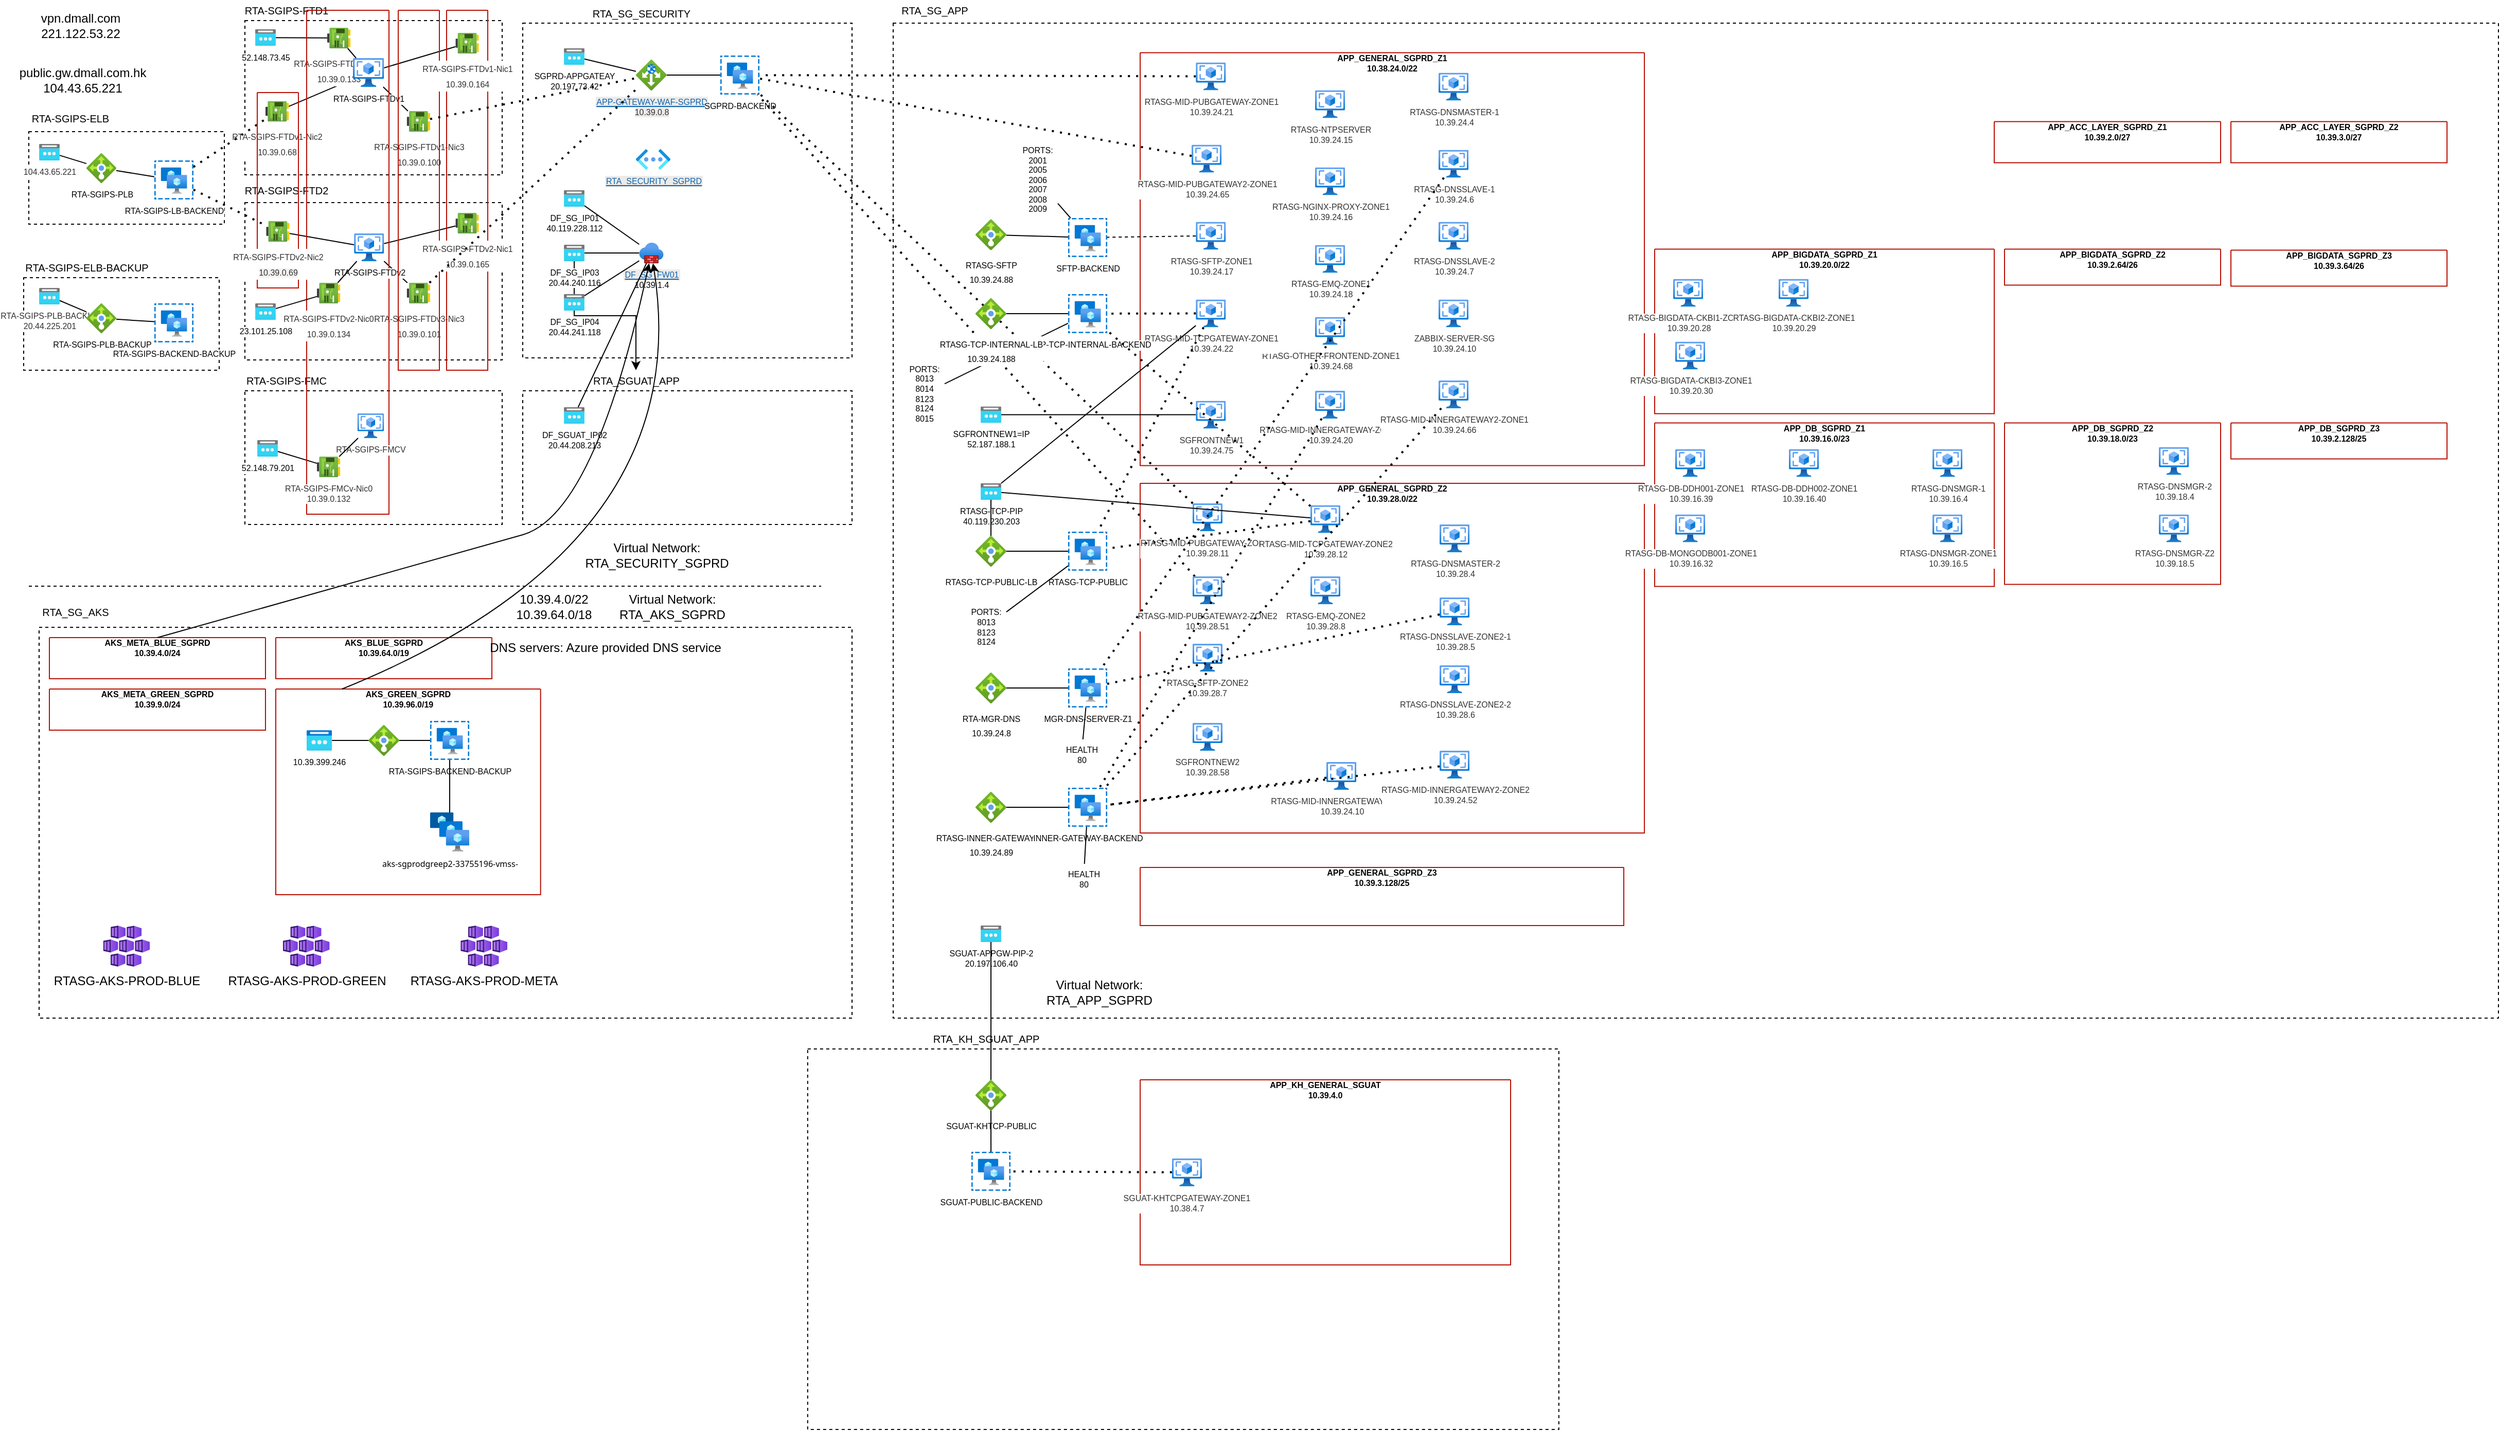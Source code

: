 <mxfile version="16.5.1" type="device" pages="2"><diagram id="B3Q0LYvKCIcuIy8VfSjI" name="RTA Azure Architecture"><mxGraphModel dx="1790" dy="929" grid="1" gridSize="10" guides="1" tooltips="1" connect="1" arrows="1" fold="1" page="1" pageScale="1" pageWidth="850" pageHeight="1100" math="0" shadow="0"><root><mxCell id="0"/><mxCell id="1" parent="0"/><mxCell id="zdvHsvZWS65vor_m0PJV-66" value="" style="rounded=0;whiteSpace=wrap;html=1;dashed=1;" parent="1" vertex="1"><mxGeometry x="890" y="32.5" width="1560" height="967.5" as="geometry"/></mxCell><mxCell id="zdvHsvZWS65vor_m0PJV-57" value="" style="rounded=0;whiteSpace=wrap;html=1;dashed=1;" parent="1" vertex="1"><mxGeometry x="530" y="390" width="320" height="130" as="geometry"/></mxCell><mxCell id="zdvHsvZWS65vor_m0PJV-42" value="" style="rounded=0;whiteSpace=wrap;html=1;dashed=1;" parent="1" vertex="1"><mxGeometry x="260" y="390" width="250" height="130" as="geometry"/></mxCell><mxCell id="zdvHsvZWS65vor_m0PJV-29" value="" style="rounded=0;whiteSpace=wrap;html=1;dashed=1;" parent="1" vertex="1"><mxGeometry x="260" y="207" width="250" height="153" as="geometry"/></mxCell><mxCell id="rC4YkQx8iAXmm9ZcmZUZ-19" value="" style="rounded=0;whiteSpace=wrap;html=1;dashed=1;" parent="1" vertex="1"><mxGeometry x="530" y="32.5" width="320" height="325.5" as="geometry"/></mxCell><mxCell id="rC4YkQx8iAXmm9ZcmZUZ-17" value="" style="rounded=0;whiteSpace=wrap;html=1;dashed=1;" parent="1" vertex="1"><mxGeometry x="50" y="138" width="190" height="90" as="geometry"/></mxCell><mxCell id="rC4YkQx8iAXmm9ZcmZUZ-6" value="" style="rounded=0;whiteSpace=wrap;html=1;dashed=1;" parent="1" vertex="1"><mxGeometry x="260" y="30" width="250" height="150" as="geometry"/></mxCell><mxCell id="rC4YkQx8iAXmm9ZcmZUZ-1" value="&lt;a class=&quot;fxc-gcflink-link&quot; tabindex=&quot;0&quot; href=&quot;https://portal.azure.com/#@itdmall.onmicrosoft.com/resource/subscriptions/00bf4980-aeb2-4b93-b0df-603fa870e3ab/resourceGroups/RTA_SG_SECURITY/providers/Microsoft.Network/azureFirewalls/DF_SG_FW01&quot; style=&quot;font-size: 8px ; color: rgb(15 , 100 , 174) ; vertical-align: middle ; padding: 1px ; cursor: pointer ; text-align: left ; background-color: rgb(237 , 235 , 233) ; outline: none&quot;&gt;DF_SG_FW01&lt;/a&gt;&lt;br&gt;10.39.1.4" style="aspect=fixed;html=1;points=[];align=center;image;fontSize=8;image=img/lib/azure2/networking/Firewalls.svg;" parent="1" vertex="1"><mxGeometry x="643.17" y="246" width="23.67" height="20" as="geometry"/></mxCell><mxCell id="rC4YkQx8iAXmm9ZcmZUZ-2" value="RTA-SGIPS-PLB" style="aspect=fixed;html=1;points=[];align=center;image;fontSize=8;image=img/lib/azure2/networking/Load_Balancers.svg;" parent="1" vertex="1"><mxGeometry x="106" y="159" width="29" height="29" as="geometry"/></mxCell><mxCell id="rC4YkQx8iAXmm9ZcmZUZ-3" value="&lt;a class=&quot;fxc-gcflink-link&quot; tabindex=&quot;0&quot; href=&quot;https://portal.azure.com/#@itdmall.onmicrosoft.com/resource/subscriptions/00bf4980-aeb2-4b93-b0df-603fa870e3ab/resourceGroups/RTA_SG_SECURITY/providers/Microsoft.Network/applicationGateways/APP-GATEWAY-WAF-SGPRD&quot; style=&quot;font-size: 8px; color: rgb(15, 100, 174); vertical-align: middle; padding: 1px; cursor: pointer; text-align: left; background-color: rgb(237, 235, 233); outline: none;&quot;&gt;APP-GATEWAY-WAF-SGPRD&lt;/a&gt;&lt;br style=&quot;font-size: 8px;&quot;&gt;&lt;span style=&quot;color: rgb(50, 49, 48); font-size: 8px; background-color: rgb(237, 235, 233);&quot;&gt;10.39.0.8&lt;/span&gt;" style="aspect=fixed;html=1;points=[];align=center;image;fontSize=8;image=img/lib/azure2/networking/Application_Gateways.svg;" parent="1" vertex="1"><mxGeometry x="640" y="68" width="30" height="30" as="geometry"/></mxCell><mxCell id="rC4YkQx8iAXmm9ZcmZUZ-7" value="&lt;span style=&quot;font-size: 10px;&quot;&gt;RTA-SGIPS-FTD1&lt;/span&gt;" style="text;html=1;resizable=0;autosize=1;align=center;verticalAlign=middle;points=[];fillColor=none;strokeColor=none;rounded=0;fontSize=10;" parent="1" vertex="1"><mxGeometry x="250" y="10" width="100" height="20" as="geometry"/></mxCell><mxCell id="rC4YkQx8iAXmm9ZcmZUZ-15" value="RTA-SGIPS-ELB&lt;br&gt;&lt;div class=&quot;fxs-copyfield-wrapper&quot; style=&quot;font-size: 10px ; position: absolute ; top: 0px ; right: 0px ; width: 24px ; height: 18px ; color: rgb(50 , 49 , 48) ; background-color: rgb(255 , 255 , 255) ; outline: none&quot;&gt;&lt;div class=&quot;fxs-copyfield fxc-base msportalfx-form-formelement&quot; style=&quot;font-weight: inherit ; position: absolute ; width: 24px ; top: 0px ; right: 0px ; opacity: 1 ; outline: none ; font-size: 10px&quot;&gt;&lt;div class=&quot;azc-formElementSubLabelContainer&quot; style=&quot;font-weight: inherit ; outline: none ; font-size: 10px&quot;&gt;&lt;div class=&quot;azc-formElementContainer&quot; style=&quot;font-weight: inherit ; outline: none ; font-size: 10px&quot;&gt;&lt;/div&gt;&lt;/div&gt;&lt;/div&gt;&lt;/div&gt;" style="text;html=1;resizable=0;autosize=1;align=center;verticalAlign=middle;points=[];fillColor=none;strokeColor=none;rounded=0;fontSize=10;" parent="1" vertex="1"><mxGeometry x="45" y="115" width="90" height="20" as="geometry"/></mxCell><mxCell id="rC4YkQx8iAXmm9ZcmZUZ-20" value="RTA_SG_SECURITY" style="text;html=1;resizable=0;autosize=1;align=center;verticalAlign=middle;points=[];fillColor=none;strokeColor=none;rounded=0;dashed=1;fontSize=10;" parent="1" vertex="1"><mxGeometry x="590" y="12.5" width="110" height="20" as="geometry"/></mxCell><mxCell id="rC4YkQx8iAXmm9ZcmZUZ-22" value="&lt;a class=&quot;fxc-gcflink-link&quot; tabindex=&quot;0&quot; href=&quot;https://portal.azure.com/#@itdmall.onmicrosoft.com/resource/subscriptions/00bf4980-aeb2-4b93-b0df-603fa870e3ab/resourceGroups/RTA_SG_SECURITY/providers/Microsoft.Network/virtualNetworks/RTA_SECURITY_SGPRD&quot; style=&quot;font-size: 8px; color: rgb(15, 100, 174); vertical-align: middle; padding: 1px; cursor: pointer; text-align: left; background-color: rgb(237, 235, 233); outline: none;&quot;&gt;RTA_SECURITY_SGPRD&lt;/a&gt;" style="aspect=fixed;html=1;points=[];align=center;image;fontSize=8;image=img/lib/azure2/networking/Virtual_Networks_Classic.svg;dashed=1;" parent="1" vertex="1"><mxGeometry x="640" y="155" width="33.5" height="20" as="geometry"/></mxCell><mxCell id="zdvHsvZWS65vor_m0PJV-3" value="&lt;span style=&quot;color: rgb(50, 49, 48); font-size: 8px; text-align: left;&quot;&gt;104.43.65.221&lt;/span&gt;" style="aspect=fixed;html=1;points=[];align=center;image;fontSize=8;image=img/lib/azure2/networking/Public_IP_Addresses.svg;dashed=1;" parent="1" vertex="1"><mxGeometry x="60" y="150" width="20" height="16" as="geometry"/></mxCell><mxCell id="zdvHsvZWS65vor_m0PJV-5" value="" style="endArrow=none;html=1;rounded=0;fontSize=8;" parent="1" source="zdvHsvZWS65vor_m0PJV-3" target="rC4YkQx8iAXmm9ZcmZUZ-2" edge="1"><mxGeometry width="50" height="50" relative="1" as="geometry"><mxPoint x="380" y="338" as="sourcePoint"/><mxPoint x="430" y="288" as="targetPoint"/></mxGeometry></mxCell><mxCell id="zdvHsvZWS65vor_m0PJV-6" value="RTA-SGIPS-LB-BACKEND" style="aspect=fixed;html=1;points=[];align=center;image;fontSize=8;image=img/lib/azure2/compute/Availability_Sets.svg;dashed=1;" parent="1" vertex="1"><mxGeometry x="172" y="166" width="38" height="38" as="geometry"/></mxCell><mxCell id="zdvHsvZWS65vor_m0PJV-7" value="" style="endArrow=none;html=1;rounded=0;fontSize=8;" parent="1" source="rC4YkQx8iAXmm9ZcmZUZ-2" target="zdvHsvZWS65vor_m0PJV-6" edge="1"><mxGeometry width="50" height="50" relative="1" as="geometry"><mxPoint x="380" y="338" as="sourcePoint"/><mxPoint x="430" y="288" as="targetPoint"/></mxGeometry></mxCell><mxCell id="zdvHsvZWS65vor_m0PJV-8" value="&lt;font style=&quot;font-size: 8px&quot;&gt;&lt;span style=&quot;color: rgb(50 , 49 , 48) ; text-align: left&quot;&gt;RTA-SGIPS-FTDv1-Nic2&lt;br&gt;&lt;/span&gt;&lt;span style=&quot;color: rgb(50 , 49 , 48) ; font-family: &amp;#34;az_ea_font&amp;#34; , &amp;#34;segoe ui&amp;#34; , &amp;#34;az_font&amp;#34; , , , &amp;#34;blinkmacsystemfont&amp;#34; , &amp;#34;roboto&amp;#34; , &amp;#34;oxygen&amp;#34; , &amp;#34;ubuntu&amp;#34; , &amp;#34;cantarell&amp;#34; , &amp;#34;open sans&amp;#34; , &amp;#34;helvetica neue&amp;#34; , sans-serif ; text-align: left&quot;&gt;10.39.0.68&lt;/span&gt;&lt;/font&gt;&lt;span style=&quot;color: rgb(50 , 49 , 48) ; font-family: &amp;#34;az_ea_font&amp;#34; , &amp;#34;segoe ui&amp;#34; , &amp;#34;az_font&amp;#34; , , , &amp;#34;blinkmacsystemfont&amp;#34; , &amp;#34;roboto&amp;#34; , &amp;#34;oxygen&amp;#34; , &amp;#34;ubuntu&amp;#34; , &amp;#34;cantarell&amp;#34; , &amp;#34;open sans&amp;#34; , &amp;#34;helvetica neue&amp;#34; , sans-serif ; font-size: 13px ; text-align: left&quot;&gt;&lt;br&gt;&lt;/span&gt;" style="aspect=fixed;html=1;points=[];align=center;image;fontSize=12;image=img/lib/azure2/networking/Network_Interfaces.svg;dashed=1;" parent="1" vertex="1"><mxGeometry x="280" y="108.25" width="22.67" height="20" as="geometry"/></mxCell><mxCell id="zdvHsvZWS65vor_m0PJV-10" value="" style="endArrow=none;html=1;rounded=0;fontSize=8;" parent="1" source="zdvHsvZWS65vor_m0PJV-8" target="rC4YkQx8iAXmm9ZcmZUZ-5" edge="1"><mxGeometry width="50" height="50" relative="1" as="geometry"><mxPoint x="405" y="294.5" as="sourcePoint"/><mxPoint x="455" y="244.5" as="targetPoint"/></mxGeometry></mxCell><mxCell id="zdvHsvZWS65vor_m0PJV-11" value="" style="endArrow=none;html=1;rounded=0;fontSize=8;" parent="1" source="zdvHsvZWS65vor_m0PJV-9" target="rC4YkQx8iAXmm9ZcmZUZ-8" edge="1"><mxGeometry width="50" height="50" relative="1" as="geometry"><mxPoint x="404.37" y="271.5" as="sourcePoint"/><mxPoint x="454.37" y="221.5" as="targetPoint"/></mxGeometry></mxCell><mxCell id="zdvHsvZWS65vor_m0PJV-12" value="" style="endArrow=none;dashed=1;html=1;dashPattern=1 3;strokeWidth=2;rounded=0;fontSize=8;" parent="1" source="zdvHsvZWS65vor_m0PJV-6" target="zdvHsvZWS65vor_m0PJV-8" edge="1"><mxGeometry width="50" height="50" relative="1" as="geometry"><mxPoint x="380" y="290" as="sourcePoint"/><mxPoint x="430" y="240" as="targetPoint"/></mxGeometry></mxCell><mxCell id="zdvHsvZWS65vor_m0PJV-13" value="" style="endArrow=none;dashed=1;html=1;dashPattern=1 3;strokeWidth=2;rounded=0;fontSize=8;" parent="1" source="zdvHsvZWS65vor_m0PJV-6" target="zdvHsvZWS65vor_m0PJV-9" edge="1"><mxGeometry width="50" height="50" relative="1" as="geometry"><mxPoint x="380" y="290" as="sourcePoint"/><mxPoint x="430" y="240" as="targetPoint"/></mxGeometry></mxCell><mxCell id="zdvHsvZWS65vor_m0PJV-17" value="52.148.73.45" style="aspect=fixed;html=1;points=[];align=center;image;fontSize=8;image=img/lib/azure2/networking/Public_IP_Addresses.svg;dashed=1;" parent="1" vertex="1"><mxGeometry x="270" y="38.5" width="20" height="16" as="geometry"/></mxCell><mxCell id="zdvHsvZWS65vor_m0PJV-18" value="&lt;font style=&quot;font-size: 8px&quot;&gt;&lt;span style=&quot;color: rgb(50 , 49 , 48) ; text-align: left&quot;&gt;RTA-SGIPS-FTDv1-Nic0&lt;br&gt;&lt;/span&gt;&lt;span style=&quot;color: rgb(50 , 49 , 48) ; font-family: &amp;#34;az_ea_font&amp;#34; , &amp;#34;segoe ui&amp;#34; , &amp;#34;az_font&amp;#34; , , , &amp;#34;blinkmacsystemfont&amp;#34; , &amp;#34;roboto&amp;#34; , &amp;#34;oxygen&amp;#34; , &amp;#34;ubuntu&amp;#34; , &amp;#34;cantarell&amp;#34; , &amp;#34;open sans&amp;#34; , &amp;#34;helvetica neue&amp;#34; , sans-serif ; text-align: left&quot;&gt;10.39.0.133&lt;/span&gt;&lt;/font&gt;&lt;span style=&quot;color: rgb(50 , 49 , 48) ; font-family: &amp;#34;az_ea_font&amp;#34; , &amp;#34;segoe ui&amp;#34; , &amp;#34;az_font&amp;#34; , , , &amp;#34;blinkmacsystemfont&amp;#34; , &amp;#34;roboto&amp;#34; , &amp;#34;oxygen&amp;#34; , &amp;#34;ubuntu&amp;#34; , &amp;#34;cantarell&amp;#34; , &amp;#34;open sans&amp;#34; , &amp;#34;helvetica neue&amp;#34; , sans-serif ; font-size: 13px ; text-align: left&quot;&gt;&lt;br&gt;&lt;/span&gt;" style="aspect=fixed;html=1;points=[];align=center;image;fontSize=12;image=img/lib/azure2/networking/Network_Interfaces.svg;dashed=1;" parent="1" vertex="1"><mxGeometry x="340" y="37" width="22.67" height="20" as="geometry"/></mxCell><mxCell id="zdvHsvZWS65vor_m0PJV-21" value="" style="endArrow=none;html=1;rounded=0;fontSize=8;" parent="1" source="zdvHsvZWS65vor_m0PJV-18" target="rC4YkQx8iAXmm9ZcmZUZ-5" edge="1"><mxGeometry width="50" height="50" relative="1" as="geometry"><mxPoint x="380" y="260" as="sourcePoint"/><mxPoint x="430" y="210" as="targetPoint"/></mxGeometry></mxCell><mxCell id="zdvHsvZWS65vor_m0PJV-22" value="" style="endArrow=none;html=1;rounded=0;fontSize=8;" parent="1" source="zdvHsvZWS65vor_m0PJV-17" target="zdvHsvZWS65vor_m0PJV-18" edge="1"><mxGeometry width="50" height="50" relative="1" as="geometry"><mxPoint x="380" y="260" as="sourcePoint"/><mxPoint x="430" y="210" as="targetPoint"/></mxGeometry></mxCell><mxCell id="zdvHsvZWS65vor_m0PJV-24" value="" style="endArrow=none;html=1;rounded=0;fontSize=8;" parent="1" source="rC4YkQx8iAXmm9ZcmZUZ-5" target="zdvHsvZWS65vor_m0PJV-23" edge="1"><mxGeometry width="50" height="50" relative="1" as="geometry"><mxPoint x="380" y="260" as="sourcePoint"/><mxPoint x="430" y="210" as="targetPoint"/></mxGeometry></mxCell><mxCell id="zdvHsvZWS65vor_m0PJV-25" value="&lt;font style=&quot;font-size: 8px&quot;&gt;&lt;span style=&quot;color: rgb(50 , 49 , 48) ; text-align: left&quot;&gt;RTA-SGIPS-FTDv1-Nic3&lt;br&gt;&lt;/span&gt;&lt;span style=&quot;color: rgb(50 , 49 , 48) ; font-family: &amp;#34;az_ea_font&amp;#34; , &amp;#34;segoe ui&amp;#34; , &amp;#34;az_font&amp;#34; , , , &amp;#34;blinkmacsystemfont&amp;#34; , &amp;#34;roboto&amp;#34; , &amp;#34;oxygen&amp;#34; , &amp;#34;ubuntu&amp;#34; , &amp;#34;cantarell&amp;#34; , &amp;#34;open sans&amp;#34; , &amp;#34;helvetica neue&amp;#34; , sans-serif ; text-align: left&quot;&gt;10.39.0.100&lt;/span&gt;&lt;/font&gt;&lt;span style=&quot;color: rgb(50 , 49 , 48) ; font-family: &amp;#34;az_ea_font&amp;#34; , &amp;#34;segoe ui&amp;#34; , &amp;#34;az_font&amp;#34; , , , &amp;#34;blinkmacsystemfont&amp;#34; , &amp;#34;roboto&amp;#34; , &amp;#34;oxygen&amp;#34; , &amp;#34;ubuntu&amp;#34; , &amp;#34;cantarell&amp;#34; , &amp;#34;open sans&amp;#34; , &amp;#34;helvetica neue&amp;#34; , sans-serif ; font-size: 13px ; text-align: left&quot;&gt;&lt;br&gt;&lt;/span&gt;" style="aspect=fixed;html=1;points=[];align=center;image;fontSize=12;image=img/lib/azure2/networking/Network_Interfaces.svg;dashed=1;" parent="1" vertex="1"><mxGeometry x="417.33" y="118" width="22.67" height="20" as="geometry"/></mxCell><mxCell id="zdvHsvZWS65vor_m0PJV-26" value="" style="endArrow=none;html=1;rounded=0;fontSize=8;" parent="1" source="rC4YkQx8iAXmm9ZcmZUZ-5" target="zdvHsvZWS65vor_m0PJV-25" edge="1"><mxGeometry width="50" height="50" relative="1" as="geometry"><mxPoint x="380" y="260" as="sourcePoint"/><mxPoint x="430" y="210" as="targetPoint"/></mxGeometry></mxCell><mxCell id="zdvHsvZWS65vor_m0PJV-33" value="&lt;font style=&quot;font-size: 8px&quot;&gt;&lt;span style=&quot;color: rgb(50 , 49 , 48) ; text-align: left&quot;&gt;RTA-SGIPS-FTDv3-Nic3&lt;br&gt;&lt;/span&gt;&lt;span style=&quot;color: rgb(50 , 49 , 48) ; font-family: &amp;#34;az_ea_font&amp;#34; , &amp;#34;segoe ui&amp;#34; , &amp;#34;az_font&amp;#34; , , , &amp;#34;blinkmacsystemfont&amp;#34; , &amp;#34;roboto&amp;#34; , &amp;#34;oxygen&amp;#34; , &amp;#34;ubuntu&amp;#34; , &amp;#34;cantarell&amp;#34; , &amp;#34;open sans&amp;#34; , &amp;#34;helvetica neue&amp;#34; , sans-serif ; text-align: left&quot;&gt;10.39.0.101&lt;/span&gt;&lt;/font&gt;&lt;span style=&quot;color: rgb(50 , 49 , 48) ; font-family: &amp;#34;az_ea_font&amp;#34; , &amp;#34;segoe ui&amp;#34; , &amp;#34;az_font&amp;#34; , , , &amp;#34;blinkmacsystemfont&amp;#34; , &amp;#34;roboto&amp;#34; , &amp;#34;oxygen&amp;#34; , &amp;#34;ubuntu&amp;#34; , &amp;#34;cantarell&amp;#34; , &amp;#34;open sans&amp;#34; , &amp;#34;helvetica neue&amp;#34; , sans-serif ; font-size: 13px ; text-align: left&quot;&gt;&lt;br&gt;&lt;/span&gt;" style="aspect=fixed;html=1;points=[];align=center;image;fontSize=12;image=img/lib/azure2/networking/Network_Interfaces.svg;dashed=1;" parent="1" vertex="1"><mxGeometry x="417.33" y="285" width="22.67" height="20" as="geometry"/></mxCell><mxCell id="zdvHsvZWS65vor_m0PJV-34" value="" style="endArrow=none;html=1;rounded=0;fontSize=8;" parent="1" source="rC4YkQx8iAXmm9ZcmZUZ-8" target="zdvHsvZWS65vor_m0PJV-32" edge="1"><mxGeometry width="50" height="50" relative="1" as="geometry"><mxPoint x="379.37" y="317" as="sourcePoint"/><mxPoint x="429.37" y="267" as="targetPoint"/></mxGeometry></mxCell><mxCell id="zdvHsvZWS65vor_m0PJV-36" value="" style="endArrow=none;html=1;rounded=0;fontSize=8;" parent="1" source="rC4YkQx8iAXmm9ZcmZUZ-8" target="zdvHsvZWS65vor_m0PJV-33" edge="1"><mxGeometry width="50" height="50" relative="1" as="geometry"><mxPoint x="379.37" y="317" as="sourcePoint"/><mxPoint x="429.37" y="267" as="targetPoint"/></mxGeometry></mxCell><mxCell id="rC4YkQx8iAXmm9ZcmZUZ-5" value="RTA-SGIPS-FTDv1" style="aspect=fixed;html=1;points=[];align=center;image;fontSize=8;image=img/lib/azure2/compute/VM_Images_Classic.svg;" parent="1" vertex="1"><mxGeometry x="365" y="66.5" width="30.19" height="28" as="geometry"/></mxCell><mxCell id="zdvHsvZWS65vor_m0PJV-40" value="&lt;span style=&quot;font-size: 10px;&quot;&gt;RTA-SGIPS-FTD2&lt;/span&gt;" style="text;html=1;resizable=0;autosize=1;align=center;verticalAlign=middle;points=[];fillColor=none;strokeColor=none;rounded=0;fontSize=10;" parent="1" vertex="1"><mxGeometry x="250" y="185" width="100" height="20" as="geometry"/></mxCell><mxCell id="zdvHsvZWS65vor_m0PJV-41" value="RTA-SGIPS-FMC" style="text;html=1;resizable=0;autosize=1;align=center;verticalAlign=middle;points=[];fillColor=none;strokeColor=none;rounded=0;fontSize=10;" parent="1" vertex="1"><mxGeometry x="255" y="370" width="90" height="20" as="geometry"/></mxCell><mxCell id="zdvHsvZWS65vor_m0PJV-43" value="52.148.79.201" style="aspect=fixed;html=1;points=[];align=center;image;fontSize=8;image=img/lib/azure2/networking/Public_IP_Addresses.svg;dashed=1;" parent="1" vertex="1"><mxGeometry x="272" y="438" width="20" height="16" as="geometry"/></mxCell><mxCell id="zdvHsvZWS65vor_m0PJV-45" value="" style="endArrow=none;html=1;rounded=0;fontSize=8;" parent="1" source="zdvHsvZWS65vor_m0PJV-43" target="zdvHsvZWS65vor_m0PJV-44" edge="1"><mxGeometry width="50" height="50" relative="1" as="geometry"><mxPoint x="300" y="480" as="sourcePoint"/><mxPoint x="350" y="430" as="targetPoint"/></mxGeometry></mxCell><mxCell id="zdvHsvZWS65vor_m0PJV-47" value="SGPRD-APPGATEAY&lt;br&gt;20.197.73.42" style="aspect=fixed;html=1;points=[];align=center;image;fontSize=8;image=img/lib/azure2/networking/Public_IP_Addresses.svg;dashed=1;" parent="1" vertex="1"><mxGeometry x="570" y="57" width="20" height="16" as="geometry"/></mxCell><mxCell id="zdvHsvZWS65vor_m0PJV-48" value="DF_SG_IP01&lt;br&gt;40.119.228.112" style="aspect=fixed;html=1;points=[];align=center;image;fontSize=8;image=img/lib/azure2/networking/Public_IP_Addresses.svg;dashed=1;" parent="1" vertex="1"><mxGeometry x="570" y="195" width="20" height="16" as="geometry"/></mxCell><mxCell id="Yc0VnetoM9Pnr5Q0NW8I-1" value="" style="edgeStyle=orthogonalEdgeStyle;rounded=0;orthogonalLoop=1;jettySize=auto;html=1;" edge="1" parent="1" source="zdvHsvZWS65vor_m0PJV-49" target="zdvHsvZWS65vor_m0PJV-58"><mxGeometry relative="1" as="geometry"/></mxCell><mxCell id="zdvHsvZWS65vor_m0PJV-49" value="DF_SG_IP03&lt;br&gt;20.44.240.116" style="aspect=fixed;html=1;points=[];align=center;image;fontSize=8;image=img/lib/azure2/networking/Public_IP_Addresses.svg;dashed=1;" parent="1" vertex="1"><mxGeometry x="570" y="248" width="20" height="16" as="geometry"/></mxCell><mxCell id="zdvHsvZWS65vor_m0PJV-50" value="DF_SG_IP04&lt;br&gt;20.44.241.118" style="aspect=fixed;html=1;points=[];align=center;image;fontSize=8;image=img/lib/azure2/networking/Public_IP_Addresses.svg;dashed=1;" parent="1" vertex="1"><mxGeometry x="570" y="296" width="20" height="16" as="geometry"/></mxCell><mxCell id="zdvHsvZWS65vor_m0PJV-52" value="" style="endArrow=none;html=1;rounded=0;fontSize=8;" parent="1" source="zdvHsvZWS65vor_m0PJV-50" target="rC4YkQx8iAXmm9ZcmZUZ-1" edge="1"><mxGeometry width="50" height="50" relative="1" as="geometry"><mxPoint x="490" y="288" as="sourcePoint"/><mxPoint x="520" y="258" as="targetPoint"/></mxGeometry></mxCell><mxCell id="zdvHsvZWS65vor_m0PJV-53" value="" style="endArrow=none;html=1;rounded=0;fontSize=8;" parent="1" source="zdvHsvZWS65vor_m0PJV-49" target="rC4YkQx8iAXmm9ZcmZUZ-1" edge="1"><mxGeometry width="50" height="50" relative="1" as="geometry"><mxPoint x="470" y="308" as="sourcePoint"/><mxPoint x="520" y="258" as="targetPoint"/></mxGeometry></mxCell><mxCell id="zdvHsvZWS65vor_m0PJV-54" value="" style="endArrow=none;html=1;rounded=0;fontSize=8;" parent="1" source="zdvHsvZWS65vor_m0PJV-48" target="rC4YkQx8iAXmm9ZcmZUZ-1" edge="1"><mxGeometry width="50" height="50" relative="1" as="geometry"><mxPoint x="470" y="308" as="sourcePoint"/><mxPoint x="520" y="258" as="targetPoint"/></mxGeometry></mxCell><mxCell id="zdvHsvZWS65vor_m0PJV-55" value="DF_SGUAT_IP02&lt;br&gt;20.44.208.213" style="aspect=fixed;html=1;points=[];align=center;image;fontSize=8;image=img/lib/azure2/networking/Public_IP_Addresses.svg;dashed=1;" parent="1" vertex="1"><mxGeometry x="570" y="406" width="20" height="16" as="geometry"/></mxCell><mxCell id="zdvHsvZWS65vor_m0PJV-56" value="" style="endArrow=none;html=1;rounded=0;fontSize=8;" parent="1" source="zdvHsvZWS65vor_m0PJV-55" target="rC4YkQx8iAXmm9ZcmZUZ-1" edge="1"><mxGeometry width="50" height="50" relative="1" as="geometry"><mxPoint x="470" y="308" as="sourcePoint"/><mxPoint x="520" y="258" as="targetPoint"/></mxGeometry></mxCell><mxCell id="zdvHsvZWS65vor_m0PJV-58" value="RTA_SGUAT_APP" style="text;html=1;resizable=0;autosize=1;align=center;verticalAlign=middle;points=[];fillColor=none;strokeColor=none;rounded=0;fontSize=10;" parent="1" vertex="1"><mxGeometry x="590" y="370" width="100" height="20" as="geometry"/></mxCell><mxCell id="zdvHsvZWS65vor_m0PJV-59" value="SGPRD-BACKEND" style="aspect=fixed;html=1;points=[];align=center;image;fontSize=8;image=img/lib/azure2/compute/Availability_Sets.svg;dashed=1;" parent="1" vertex="1"><mxGeometry x="722" y="64" width="38" height="38" as="geometry"/></mxCell><mxCell id="zdvHsvZWS65vor_m0PJV-60" value="" style="endArrow=none;html=1;rounded=0;fontSize=8;" parent="1" source="rC4YkQx8iAXmm9ZcmZUZ-3" target="zdvHsvZWS65vor_m0PJV-59" edge="1"><mxGeometry width="50" height="50" relative="1" as="geometry"><mxPoint x="660" y="148" as="sourcePoint"/><mxPoint x="710" y="98" as="targetPoint"/></mxGeometry></mxCell><mxCell id="zdvHsvZWS65vor_m0PJV-61" value="" style="endArrow=none;dashed=1;html=1;dashPattern=1 3;strokeWidth=2;rounded=0;fontSize=8;" parent="1" source="zdvHsvZWS65vor_m0PJV-75" target="zdvHsvZWS65vor_m0PJV-59" edge="1"><mxGeometry width="50" height="50" relative="1" as="geometry"><mxPoint x="887.33" y="54.693" as="sourcePoint"/><mxPoint x="710" y="98" as="targetPoint"/></mxGeometry></mxCell><mxCell id="zdvHsvZWS65vor_m0PJV-62" value="" style="endArrow=none;dashed=1;html=1;dashPattern=1 3;strokeWidth=2;rounded=0;fontSize=8;" parent="1" source="zdvHsvZWS65vor_m0PJV-80" target="zdvHsvZWS65vor_m0PJV-59" edge="1"><mxGeometry width="50" height="50" relative="1" as="geometry"><mxPoint x="891.595" y="296" as="sourcePoint"/><mxPoint x="710" y="98" as="targetPoint"/></mxGeometry></mxCell><mxCell id="zdvHsvZWS65vor_m0PJV-63" value="" style="endArrow=none;dashed=1;html=1;dashPattern=1 3;strokeWidth=2;rounded=0;fontSize=8;" parent="1" source="zdvHsvZWS65vor_m0PJV-76" target="zdvHsvZWS65vor_m0PJV-59" edge="1"><mxGeometry width="50" height="50" relative="1" as="geometry"><mxPoint x="890.55" y="122.97" as="sourcePoint"/><mxPoint x="710" y="98" as="targetPoint"/></mxGeometry></mxCell><mxCell id="zdvHsvZWS65vor_m0PJV-64" value="" style="endArrow=none;dashed=1;html=1;dashPattern=1 3;strokeWidth=2;rounded=0;fontSize=8;" parent="1" source="zdvHsvZWS65vor_m0PJV-79" target="zdvHsvZWS65vor_m0PJV-59" edge="1"><mxGeometry width="50" height="50" relative="1" as="geometry"><mxPoint x="889.445" y="244" as="sourcePoint"/><mxPoint x="710" y="98" as="targetPoint"/></mxGeometry></mxCell><mxCell id="zdvHsvZWS65vor_m0PJV-65" value="" style="endArrow=none;html=1;rounded=0;fontSize=8;" parent="1" source="zdvHsvZWS65vor_m0PJV-47" target="rC4YkQx8iAXmm9ZcmZUZ-3" edge="1"><mxGeometry width="50" height="50" relative="1" as="geometry"><mxPoint x="660" y="148" as="sourcePoint"/><mxPoint x="710" y="98" as="targetPoint"/></mxGeometry></mxCell><mxCell id="zdvHsvZWS65vor_m0PJV-67" value="RTA_SG_APP" style="text;html=1;resizable=0;autosize=1;align=center;verticalAlign=middle;points=[];fillColor=none;strokeColor=none;rounded=0;dashed=1;fontSize=10;" parent="1" vertex="1"><mxGeometry x="890" y="10" width="80" height="20" as="geometry"/></mxCell><mxCell id="zdvHsvZWS65vor_m0PJV-72" value="&#10;&#10;APP_GENERAL_SGPRD_Z2&#10;10.39.28.0/22" style="swimlane;startSize=0;fontSize=8;fillColor=#f8cecc;strokeColor=#B80E02;" parent="1" vertex="1"><mxGeometry x="1130" y="480" width="490" height="340" as="geometry"><mxRectangle x="1130" y="480" width="210" height="40" as="alternateBounds"/></mxGeometry></mxCell><mxCell id="Ltij9dBm3U8N6iIO6Hk5-8" value="&lt;span style=&quot;color: rgb(50 , 49 , 48) ; text-align: left&quot;&gt;RTASG-DNSMASTER-2&lt;br&gt;&lt;/span&gt;&lt;span style=&quot;color: rgb(50 , 49 , 48) ; text-align: left&quot;&gt;10.39.28.4&lt;/span&gt;" style="aspect=fixed;html=1;points=[];align=center;image;fontSize=8;image=img/lib/azure2/compute/VM_Images_Classic.svg;" parent="zdvHsvZWS65vor_m0PJV-72" vertex="1"><mxGeometry x="291" y="40" width="29.11" height="27" as="geometry"/></mxCell><mxCell id="Ltij9dBm3U8N6iIO6Hk5-15" value="&lt;span style=&quot;color: rgb(50 , 49 , 48) ; text-align: left&quot;&gt;RTASG-DNSSLAVE-ZONE2-1&lt;br&gt;&lt;/span&gt;&lt;span style=&quot;color: rgb(50 , 49 , 48) ; text-align: left&quot;&gt;10.39.28.5&lt;/span&gt;" style="aspect=fixed;html=1;points=[];align=center;image;fontSize=8;image=img/lib/azure2/compute/VM_Images_Classic.svg;" parent="zdvHsvZWS65vor_m0PJV-72" vertex="1"><mxGeometry x="291.0" y="111" width="29.11" height="27" as="geometry"/></mxCell><mxCell id="Ltij9dBm3U8N6iIO6Hk5-16" value="&lt;span style=&quot;color: rgb(50 , 49 , 48) ; text-align: left&quot;&gt;RTASG-DNSSLAVE-ZONE2-2&lt;br&gt;&lt;/span&gt;&lt;span style=&quot;color: rgb(50 , 49 , 48) ; text-align: left&quot;&gt;10.39.28.6&lt;/span&gt;" style="aspect=fixed;html=1;points=[];align=center;image;fontSize=8;image=img/lib/azure2/compute/VM_Images_Classic.svg;" parent="zdvHsvZWS65vor_m0PJV-72" vertex="1"><mxGeometry x="291" y="177" width="29.11" height="27" as="geometry"/></mxCell><mxCell id="Ltij9dBm3U8N6iIO6Hk5-17" value="&lt;span style=&quot;color: rgb(50 , 49 , 48) ; text-align: left&quot;&gt;RTASG-EMQ-ZONE2&lt;br&gt;&lt;/span&gt;&lt;span style=&quot;color: rgb(50 , 49 , 48) ; text-align: left&quot;&gt;10.39.28.8&lt;/span&gt;" style="aspect=fixed;html=1;points=[];align=center;image;fontSize=8;image=img/lib/azure2/compute/VM_Images_Classic.svg;" parent="zdvHsvZWS65vor_m0PJV-72" vertex="1"><mxGeometry x="165.45" y="90.5" width="29.11" height="27" as="geometry"/></mxCell><mxCell id="zdvHsvZWS65vor_m0PJV-79" value="&lt;span style=&quot;color: rgb(50 , 49 , 48) ; text-align: left&quot;&gt;RTASG-MID-PUBGATEWAY-ZONE2&lt;br&gt;&lt;/span&gt;&lt;span style=&quot;color: rgb(50 , 49 , 48) ; text-align: left&quot;&gt;10.39.28.11&lt;/span&gt;" style="aspect=fixed;html=1;points=[];align=center;image;fontSize=8;image=img/lib/azure2/compute/VM_Images_Classic.svg;" parent="zdvHsvZWS65vor_m0PJV-72" vertex="1"><mxGeometry x="50.89" y="19.5" width="29.11" height="27" as="geometry"/></mxCell><mxCell id="zdvHsvZWS65vor_m0PJV-80" value="&lt;span style=&quot;color: rgb(50 , 49 , 48) ; text-align: left&quot;&gt;RTASG-MID-PUBGATEWAY2-ZONE2&lt;br&gt;&lt;/span&gt;&lt;span style=&quot;color: rgb(50 , 49 , 48) ; text-align: left&quot;&gt;10.39.28.51&lt;/span&gt;" style="aspect=fixed;html=1;points=[];align=center;image;fontSize=8;image=img/lib/azure2/compute/VM_Images_Classic.svg;" parent="zdvHsvZWS65vor_m0PJV-72" vertex="1"><mxGeometry x="50.89" y="90.5" width="29.11" height="27" as="geometry"/></mxCell><mxCell id="-fTjSX7ctfmxKxdqB_Uk-10" value="&lt;span style=&quot;color: rgb(50 , 49 , 48) ; text-align: left&quot;&gt;RTASG-SFTP-ZONE2&lt;br&gt;&lt;/span&gt;&lt;span style=&quot;color: rgb(50 , 49 , 48) ; text-align: left&quot;&gt;10.39.28.7&lt;/span&gt;" style="aspect=fixed;html=1;points=[];align=center;image;fontSize=8;image=img/lib/azure2/compute/VM_Images_Classic.svg;" parent="zdvHsvZWS65vor_m0PJV-72" vertex="1"><mxGeometry x="50.89" y="156" width="29.11" height="27" as="geometry"/></mxCell><mxCell id="-fTjSX7ctfmxKxdqB_Uk-17" value="&lt;span style=&quot;color: rgb(50 , 49 , 48) ; text-align: left&quot;&gt;RTASG-MID-TCPGATEWAY-ZONE2&lt;br&gt;&lt;/span&gt;&lt;span style=&quot;color: rgb(50 , 49 , 48) ; text-align: left&quot;&gt;10.39.28.12&lt;/span&gt;" style="aspect=fixed;html=1;points=[];align=center;image;fontSize=8;image=img/lib/azure2/compute/VM_Images_Classic.svg;" parent="zdvHsvZWS65vor_m0PJV-72" vertex="1"><mxGeometry x="165.45" y="21.25" width="29.11" height="27" as="geometry"/></mxCell><mxCell id="-fTjSX7ctfmxKxdqB_Uk-64" value="&lt;span style=&quot;color: rgb(50 , 49 , 48) ; text-align: left&quot;&gt;RTASG-MID-INNERGATEWAY-ZONE2&lt;br&gt;&lt;/span&gt;&lt;span style=&quot;color: rgb(50 , 49 , 48) ; text-align: left&quot;&gt;10.39.24.10&lt;/span&gt;" style="aspect=fixed;html=1;points=[];align=center;image;fontSize=8;image=img/lib/azure2/compute/VM_Images_Classic.svg;" parent="zdvHsvZWS65vor_m0PJV-72" vertex="1"><mxGeometry x="181" y="271" width="29.11" height="27" as="geometry"/></mxCell><mxCell id="-fTjSX7ctfmxKxdqB_Uk-65" value="&lt;span style=&quot;color: rgb(50 , 49 , 48) ; text-align: left&quot;&gt;RTASG-MID-INNERGATEWAY2-ZONE2&lt;br&gt;&lt;/span&gt;&lt;span style=&quot;color: rgb(50 , 49 , 48) ; text-align: left&quot;&gt;10.39.24.52&lt;/span&gt;" style="aspect=fixed;html=1;points=[];align=center;image;fontSize=8;image=img/lib/azure2/compute/VM_Images_Classic.svg;" parent="zdvHsvZWS65vor_m0PJV-72" vertex="1"><mxGeometry x="291" y="260" width="29.11" height="27" as="geometry"/></mxCell><mxCell id="-fTjSX7ctfmxKxdqB_Uk-39" value="&lt;span style=&quot;color: rgb(50 , 49 , 48) ; text-align: left&quot;&gt;SGFRONTNEW2&lt;br&gt;&lt;/span&gt;&lt;span style=&quot;color: rgb(50 , 49 , 48) ; text-align: left&quot;&gt;10.39.28.58&lt;/span&gt;" style="aspect=fixed;html=1;points=[];align=center;image;fontSize=8;image=img/lib/azure2/compute/VM_Images_Classic.svg;" parent="zdvHsvZWS65vor_m0PJV-72" vertex="1"><mxGeometry x="50.89" y="233" width="29.11" height="27" as="geometry"/></mxCell><mxCell id="zdvHsvZWS65vor_m0PJV-73" value="&#10;&#10;APP_GENERAL_SGPRD_Z1&#10;10.38.24.0/22" style="swimlane;startSize=0;fontSize=8;fillColor=#f8cecc;strokeColor=#B80E02;" parent="1" vertex="1"><mxGeometry x="1130" y="61.25" width="490" height="401.5" as="geometry"><mxRectangle x="1130" y="61.25" width="210" height="40" as="alternateBounds"/></mxGeometry></mxCell><mxCell id="zdvHsvZWS65vor_m0PJV-75" value="&lt;span style=&quot;color: rgb(50 , 49 , 48) ; text-align: left&quot;&gt;RTASG-MID-PUBGATEWAY-ZONE1&lt;br&gt;&lt;/span&gt;&lt;span style=&quot;color: rgb(50 , 49 , 48) ; text-align: left&quot;&gt;10.39.24.21&lt;/span&gt;" style="aspect=fixed;html=1;points=[];align=center;image;fontSize=8;image=img/lib/azure2/compute/VM_Images_Classic.svg;" parent="zdvHsvZWS65vor_m0PJV-73" vertex="1"><mxGeometry x="54.11" y="9.5" width="29.11" height="27" as="geometry"/></mxCell><mxCell id="zdvHsvZWS65vor_m0PJV-76" value="&lt;span style=&quot;color: rgb(50 , 49 , 48) ; text-align: left&quot;&gt;RTASG-MID-PUBGATEWAY2-ZONE1&lt;br&gt;&lt;/span&gt;&lt;span style=&quot;color: rgb(50 , 49 , 48) ; text-align: left&quot;&gt;10.39.24.65&lt;/span&gt;" style="aspect=fixed;html=1;points=[];align=center;image;fontSize=8;image=img/lib/azure2/compute/VM_Images_Classic.svg;" parent="zdvHsvZWS65vor_m0PJV-73" vertex="1"><mxGeometry x="50" y="89.5" width="29.11" height="27" as="geometry"/></mxCell><mxCell id="Ltij9dBm3U8N6iIO6Hk5-7" value="&lt;span style=&quot;color: rgb(50 , 49 , 48) ; text-align: left&quot;&gt;RTASG-DNSMASTER-1&lt;br&gt;&lt;/span&gt;&lt;span style=&quot;color: rgb(50 , 49 , 48) ; text-align: left&quot;&gt;10.39.24.4&lt;/span&gt;" style="aspect=fixed;html=1;points=[];align=center;image;fontSize=8;image=img/lib/azure2/compute/VM_Images_Classic.svg;" parent="zdvHsvZWS65vor_m0PJV-73" vertex="1"><mxGeometry x="290" y="19.5" width="29.11" height="27" as="geometry"/></mxCell><mxCell id="Ltij9dBm3U8N6iIO6Hk5-13" value="&lt;span style=&quot;color: rgb(50 , 49 , 48) ; text-align: left&quot;&gt;RTASG-DNSSLAVE-2&lt;br&gt;&lt;/span&gt;&lt;span style=&quot;color: rgb(50 , 49 , 48) ; text-align: left&quot;&gt;10.39.24.7&lt;/span&gt;" style="aspect=fixed;html=1;points=[];align=center;image;fontSize=8;image=img/lib/azure2/compute/VM_Images_Classic.svg;" parent="zdvHsvZWS65vor_m0PJV-73" vertex="1"><mxGeometry x="290" y="164.5" width="29.11" height="27" as="geometry"/></mxCell><mxCell id="Ltij9dBm3U8N6iIO6Hk5-14" value="&lt;span style=&quot;color: rgb(50 , 49 , 48) ; text-align: left&quot;&gt;RTASG-DNSSLAVE-1&lt;br&gt;&lt;/span&gt;&lt;span style=&quot;color: rgb(50 , 49 , 48) ; text-align: left&quot;&gt;10.39.24.6&lt;/span&gt;" style="aspect=fixed;html=1;points=[];align=center;image;fontSize=8;image=img/lib/azure2/compute/VM_Images_Classic.svg;" parent="zdvHsvZWS65vor_m0PJV-73" vertex="1"><mxGeometry x="290" y="94.5" width="29.11" height="27" as="geometry"/></mxCell><mxCell id="Ltij9dBm3U8N6iIO6Hk5-18" value="&lt;span style=&quot;color: rgb(50 , 49 , 48) ; text-align: left&quot;&gt;RTASG-EMQ-ZONE1&lt;br&gt;&lt;/span&gt;&lt;span style=&quot;color: rgb(50 , 49 , 48) ; text-align: left&quot;&gt;10.39.24.18&lt;/span&gt;" style="aspect=fixed;html=1;points=[];align=center;image;fontSize=8;image=img/lib/azure2/compute/VM_Images_Classic.svg;" parent="zdvHsvZWS65vor_m0PJV-73" vertex="1"><mxGeometry x="170" y="187" width="29.11" height="27" as="geometry"/></mxCell><mxCell id="Ltij9dBm3U8N6iIO6Hk5-19" value="&lt;span style=&quot;color: rgb(50 , 49 , 48) ; text-align: left&quot;&gt;RTASG-NGINX-PROXY-ZONE1&lt;br&gt;&lt;/span&gt;&lt;span style=&quot;color: rgb(50 , 49 , 48) ; text-align: left&quot;&gt;10.39.24.16&lt;/span&gt;" style="aspect=fixed;html=1;points=[];align=center;image;fontSize=8;image=img/lib/azure2/compute/VM_Images_Classic.svg;" parent="zdvHsvZWS65vor_m0PJV-73" vertex="1"><mxGeometry x="170" y="111.5" width="29.11" height="27" as="geometry"/></mxCell><mxCell id="Ltij9dBm3U8N6iIO6Hk5-20" value="&lt;span style=&quot;color: rgb(50 , 49 , 48) ; text-align: left&quot;&gt;RTASG-NTPSERVER&lt;br&gt;&lt;/span&gt;&lt;span style=&quot;color: rgb(50 , 49 , 48) ; text-align: left&quot;&gt;10.39.24.15&lt;/span&gt;" style="aspect=fixed;html=1;points=[];align=center;image;fontSize=8;image=img/lib/azure2/compute/VM_Images_Classic.svg;" parent="zdvHsvZWS65vor_m0PJV-73" vertex="1"><mxGeometry x="170" y="36.5" width="29.11" height="27" as="geometry"/></mxCell><mxCell id="Ltij9dBm3U8N6iIO6Hk5-21" value="&lt;span style=&quot;color: rgb(50 , 49 , 48) ; text-align: left&quot;&gt;RTASG-OTHER-FRONTEND-ZONE1&lt;br&gt;&lt;/span&gt;&lt;span style=&quot;color: rgb(50 , 49 , 48) ; text-align: left&quot;&gt;10.39.24.68&lt;/span&gt;" style="aspect=fixed;html=1;points=[];align=center;image;fontSize=8;image=img/lib/azure2/compute/VM_Images_Classic.svg;" parent="zdvHsvZWS65vor_m0PJV-73" vertex="1"><mxGeometry x="170" y="257" width="29.11" height="27" as="geometry"/></mxCell><mxCell id="-fTjSX7ctfmxKxdqB_Uk-1" value="&lt;span style=&quot;color: rgb(50 , 49 , 48) ; text-align: left&quot;&gt;RTASG-SFTP-ZONE1&lt;br&gt;&lt;/span&gt;&lt;span style=&quot;color: rgb(50 , 49 , 48) ; text-align: left&quot;&gt;10.39.24.17&lt;/span&gt;" style="aspect=fixed;html=1;points=[];align=center;image;fontSize=8;image=img/lib/azure2/compute/VM_Images_Classic.svg;" parent="zdvHsvZWS65vor_m0PJV-73" vertex="1"><mxGeometry x="54.11" y="164.5" width="29.11" height="27" as="geometry"/></mxCell><mxCell id="-fTjSX7ctfmxKxdqB_Uk-13" value="&lt;span style=&quot;color: rgb(50 , 49 , 48) ; text-align: left&quot;&gt;RTASG-MID-TCPGATEWAY-ZONE1&lt;br&gt;&lt;/span&gt;&lt;span style=&quot;color: rgb(50 , 49 , 48) ; text-align: left&quot;&gt;10.39.24.22&lt;/span&gt;" style="aspect=fixed;html=1;points=[];align=center;image;fontSize=8;image=img/lib/azure2/compute/VM_Images_Classic.svg;" parent="zdvHsvZWS65vor_m0PJV-73" vertex="1"><mxGeometry x="54.11" y="240" width="29.11" height="27" as="geometry"/></mxCell><mxCell id="-fTjSX7ctfmxKxdqB_Uk-36" value="&lt;span style=&quot;color: rgb(50 , 49 , 48) ; text-align: left&quot;&gt;SGFRONTNEW1&lt;br&gt;&lt;/span&gt;&lt;span style=&quot;color: rgb(50 , 49 , 48) ; text-align: left&quot;&gt;10.39.24.75&lt;/span&gt;" style="aspect=fixed;html=1;points=[];align=center;image;fontSize=8;image=img/lib/azure2/compute/VM_Images_Classic.svg;" parent="zdvHsvZWS65vor_m0PJV-73" vertex="1"><mxGeometry x="54.11" y="338.5" width="29.11" height="27" as="geometry"/></mxCell><mxCell id="-fTjSX7ctfmxKxdqB_Uk-51" value="&lt;span style=&quot;color: rgb(50 , 49 , 48) ; text-align: left&quot;&gt;ZABBIX-SERVER-SG&lt;br&gt;&lt;/span&gt;&lt;span style=&quot;color: rgb(50 , 49 , 48) ; text-align: left&quot;&gt;10.39.24.10&lt;/span&gt;" style="aspect=fixed;html=1;points=[];align=center;image;fontSize=8;image=img/lib/azure2/compute/VM_Images_Classic.svg;" parent="zdvHsvZWS65vor_m0PJV-73" vertex="1"><mxGeometry x="290" y="240" width="29.11" height="27" as="geometry"/></mxCell><mxCell id="-fTjSX7ctfmxKxdqB_Uk-62" value="&lt;span style=&quot;color: rgb(50 , 49 , 48) ; text-align: left&quot;&gt;RTASG-MID-INNERGATEWAY-ZONE1&lt;br&gt;&lt;/span&gt;&lt;span style=&quot;color: rgb(50 , 49 , 48) ; text-align: left&quot;&gt;10.39.24.20&lt;/span&gt;" style="aspect=fixed;html=1;points=[];align=center;image;fontSize=8;image=img/lib/azure2/compute/VM_Images_Classic.svg;" parent="zdvHsvZWS65vor_m0PJV-73" vertex="1"><mxGeometry x="170" y="328.75" width="29.11" height="27" as="geometry"/></mxCell><mxCell id="-fTjSX7ctfmxKxdqB_Uk-63" value="&lt;span style=&quot;color: rgb(50 , 49 , 48) ; text-align: left&quot;&gt;RTASG-MID-INNERGATEWAY2-ZONE1&lt;br&gt;&lt;/span&gt;&lt;span style=&quot;color: rgb(50 , 49 , 48) ; text-align: left&quot;&gt;10.39.24.66&lt;/span&gt;" style="aspect=fixed;html=1;points=[];align=center;image;fontSize=8;image=img/lib/azure2/compute/VM_Images_Classic.svg;" parent="zdvHsvZWS65vor_m0PJV-73" vertex="1"><mxGeometry x="290" y="318.75" width="29.11" height="27" as="geometry"/></mxCell><mxCell id="zdvHsvZWS65vor_m0PJV-81" value="Virtual Network:&lt;br&gt;RTA_SECURITY_SGPRD" style="text;html=1;resizable=0;autosize=1;align=center;verticalAlign=middle;points=[];fillColor=none;strokeColor=none;rounded=0;fontSize=12;" parent="1" vertex="1"><mxGeometry x="580" y="535" width="160" height="30" as="geometry"/></mxCell><mxCell id="zdvHsvZWS65vor_m0PJV-82" value="" style="swimlane;startSize=0;fontSize=8;fillColor=#f8cecc;strokeColor=#B80E02;" parent="1" vertex="1"><mxGeometry x="320" y="20" width="80" height="490" as="geometry"><mxRectangle x="1100" y="287" width="210" height="40" as="alternateBounds"/></mxGeometry></mxCell><mxCell id="zdvHsvZWS65vor_m0PJV-31" value="&lt;font style=&quot;font-size: 8px&quot;&gt;&lt;span style=&quot;color: rgb(50 , 49 , 48) ; text-align: left&quot;&gt;RTA-SGIPS-FTDv2-Nic0&lt;br&gt;&lt;/span&gt;&lt;span style=&quot;color: rgb(50 , 49 , 48) ; font-family: &amp;#34;az_ea_font&amp;#34; , &amp;#34;segoe ui&amp;#34; , &amp;#34;az_font&amp;#34; , , , &amp;#34;blinkmacsystemfont&amp;#34; , &amp;#34;roboto&amp;#34; , &amp;#34;oxygen&amp;#34; , &amp;#34;ubuntu&amp;#34; , &amp;#34;cantarell&amp;#34; , &amp;#34;open sans&amp;#34; , &amp;#34;helvetica neue&amp;#34; , sans-serif ; text-align: left&quot;&gt;10.39.0.134&lt;/span&gt;&lt;/font&gt;&lt;span style=&quot;color: rgb(50 , 49 , 48) ; font-family: &amp;#34;az_ea_font&amp;#34; , &amp;#34;segoe ui&amp;#34; , &amp;#34;az_font&amp;#34; , , , &amp;#34;blinkmacsystemfont&amp;#34; , &amp;#34;roboto&amp;#34; , &amp;#34;oxygen&amp;#34; , &amp;#34;ubuntu&amp;#34; , &amp;#34;cantarell&amp;#34; , &amp;#34;open sans&amp;#34; , &amp;#34;helvetica neue&amp;#34; , sans-serif ; font-size: 13px ; text-align: left&quot;&gt;&lt;br&gt;&lt;/span&gt;" style="aspect=fixed;html=1;points=[];align=center;image;fontSize=12;image=img/lib/azure2/networking/Network_Interfaces.svg;dashed=1;" parent="zdvHsvZWS65vor_m0PJV-82" vertex="1"><mxGeometry x="10.01" y="265" width="22.67" height="20" as="geometry"/></mxCell><mxCell id="rC4YkQx8iAXmm9ZcmZUZ-8" value="RTA-SGIPS-FTDv2" style="aspect=fixed;html=1;points=[];align=center;image;fontSize=8;image=img/lib/azure2/compute/VM_Images_Classic.svg;" parent="zdvHsvZWS65vor_m0PJV-82" vertex="1"><mxGeometry x="46.08" y="217" width="29.11" height="27" as="geometry"/></mxCell><mxCell id="zdvHsvZWS65vor_m0PJV-35" value="" style="endArrow=none;html=1;rounded=0;fontSize=8;" parent="zdvHsvZWS65vor_m0PJV-82" source="rC4YkQx8iAXmm9ZcmZUZ-8" target="zdvHsvZWS65vor_m0PJV-31" edge="1"><mxGeometry width="50" height="50" relative="1" as="geometry"><mxPoint x="59.37" y="297" as="sourcePoint"/><mxPoint x="109.37" y="247" as="targetPoint"/></mxGeometry></mxCell><mxCell id="rC4YkQx8iAXmm9ZcmZUZ-10" value="&lt;font color=&quot;#323130&quot;&gt;RTA-SGIPS-FMCV&lt;/font&gt;" style="aspect=fixed;html=1;points=[];align=center;image;fontSize=8;image=img/lib/azure2/compute/VM_Images_Classic.svg;" parent="zdvHsvZWS65vor_m0PJV-82" vertex="1"><mxGeometry x="49.31" y="392" width="25.88" height="24" as="geometry"/></mxCell><mxCell id="zdvHsvZWS65vor_m0PJV-44" value="&lt;span style=&quot;color: rgb(50, 49, 48); font-size: 8px; text-align: left;&quot;&gt;RTA-SGIPS-FMCv-Nic0&lt;br style=&quot;font-size: 8px;&quot;&gt;10.39.0.132&lt;/span&gt;&lt;span style=&quot;color: rgb(50, 49, 48); font-size: 8px; text-align: left;&quot;&gt;&lt;br style=&quot;font-size: 8px;&quot;&gt;&lt;/span&gt;" style="aspect=fixed;html=1;points=[];align=center;image;fontSize=8;image=img/lib/azure2/networking/Network_Interfaces.svg;dashed=1;" parent="zdvHsvZWS65vor_m0PJV-82" vertex="1"><mxGeometry x="10.01" y="434" width="22.67" height="20" as="geometry"/></mxCell><mxCell id="zdvHsvZWS65vor_m0PJV-46" value="" style="endArrow=none;html=1;rounded=0;fontSize=8;" parent="zdvHsvZWS65vor_m0PJV-82" source="zdvHsvZWS65vor_m0PJV-44" target="rC4YkQx8iAXmm9ZcmZUZ-10" edge="1"><mxGeometry width="50" height="50" relative="1" as="geometry"><mxPoint x="-20" y="460" as="sourcePoint"/><mxPoint x="30" y="410" as="targetPoint"/></mxGeometry></mxCell><mxCell id="zdvHsvZWS65vor_m0PJV-83" value="" style="swimlane;startSize=0;fontSize=8;fillColor=#f8cecc;strokeColor=#B80E02;" parent="1" vertex="1"><mxGeometry x="409" y="20" width="40" height="350" as="geometry"><mxRectangle x="409" y="20" width="210" height="40" as="alternateBounds"/></mxGeometry></mxCell><mxCell id="zdvHsvZWS65vor_m0PJV-84" value="" style="swimlane;startSize=0;fontSize=8;fillColor=#f8cecc;strokeColor=#B80E02;" parent="1" vertex="1"><mxGeometry x="456" y="20" width="40" height="350" as="geometry"><mxRectangle x="1100" y="287" width="210" height="40" as="alternateBounds"/></mxGeometry></mxCell><mxCell id="zdvHsvZWS65vor_m0PJV-23" value="&lt;font style=&quot;font-size: 8px&quot;&gt;&lt;span style=&quot;color: rgb(50 , 49 , 48) ; text-align: left&quot;&gt;RTA-SGIPS-FTDv1-Nic1&lt;br&gt;&lt;/span&gt;&lt;span style=&quot;color: rgb(50 , 49 , 48) ; font-family: &amp;#34;az_ea_font&amp;#34; , &amp;#34;segoe ui&amp;#34; , &amp;#34;az_font&amp;#34; , , , &amp;#34;blinkmacsystemfont&amp;#34; , &amp;#34;roboto&amp;#34; , &amp;#34;oxygen&amp;#34; , &amp;#34;ubuntu&amp;#34; , &amp;#34;cantarell&amp;#34; , &amp;#34;open sans&amp;#34; , &amp;#34;helvetica neue&amp;#34; , sans-serif ; text-align: left&quot;&gt;10.39.0.164&lt;/span&gt;&lt;/font&gt;&lt;span style=&quot;color: rgb(50 , 49 , 48) ; font-family: &amp;#34;az_ea_font&amp;#34; , &amp;#34;segoe ui&amp;#34; , &amp;#34;az_font&amp;#34; , , , &amp;#34;blinkmacsystemfont&amp;#34; , &amp;#34;roboto&amp;#34; , &amp;#34;oxygen&amp;#34; , &amp;#34;ubuntu&amp;#34; , &amp;#34;cantarell&amp;#34; , &amp;#34;open sans&amp;#34; , &amp;#34;helvetica neue&amp;#34; , sans-serif ; font-size: 13px ; text-align: left&quot;&gt;&lt;br&gt;&lt;/span&gt;" style="aspect=fixed;html=1;points=[];align=center;image;fontSize=12;image=img/lib/azure2/networking/Network_Interfaces.svg;dashed=1;" parent="zdvHsvZWS65vor_m0PJV-84" vertex="1"><mxGeometry x="8.67" y="22" width="22.67" height="20" as="geometry"/></mxCell><mxCell id="zdvHsvZWS65vor_m0PJV-32" value="&lt;font style=&quot;font-size: 8px&quot;&gt;&lt;span style=&quot;color: rgb(50 , 49 , 48) ; text-align: left&quot;&gt;RTA-SGIPS-FTDv2-Nic1&lt;br&gt;&lt;/span&gt;&lt;span style=&quot;color: rgb(50 , 49 , 48) ; font-family: &amp;#34;az_ea_font&amp;#34; , &amp;#34;segoe ui&amp;#34; , &amp;#34;az_font&amp;#34; , , , &amp;#34;blinkmacsystemfont&amp;#34; , &amp;#34;roboto&amp;#34; , &amp;#34;oxygen&amp;#34; , &amp;#34;ubuntu&amp;#34; , &amp;#34;cantarell&amp;#34; , &amp;#34;open sans&amp;#34; , &amp;#34;helvetica neue&amp;#34; , sans-serif ; text-align: left&quot;&gt;10.39.0.165&lt;/span&gt;&lt;/font&gt;&lt;span style=&quot;color: rgb(50 , 49 , 48) ; font-family: &amp;#34;az_ea_font&amp;#34; , &amp;#34;segoe ui&amp;#34; , &amp;#34;az_font&amp;#34; , , , &amp;#34;blinkmacsystemfont&amp;#34; , &amp;#34;roboto&amp;#34; , &amp;#34;oxygen&amp;#34; , &amp;#34;ubuntu&amp;#34; , &amp;#34;cantarell&amp;#34; , &amp;#34;open sans&amp;#34; , &amp;#34;helvetica neue&amp;#34; , sans-serif ; font-size: 13px ; text-align: left&quot;&gt;&lt;br&gt;&lt;/span&gt;" style="aspect=fixed;html=1;points=[];align=center;image;fontSize=12;image=img/lib/azure2/networking/Network_Interfaces.svg;dashed=1;" parent="zdvHsvZWS65vor_m0PJV-84" vertex="1"><mxGeometry x="8.67" y="197" width="22.67" height="20" as="geometry"/></mxCell><mxCell id="zdvHsvZWS65vor_m0PJV-30" value="23.101.25.108" style="aspect=fixed;html=1;points=[];align=center;image;fontSize=8;image=img/lib/azure2/networking/Public_IP_Addresses.svg;dashed=1;" parent="1" vertex="1"><mxGeometry x="270.0" y="305" width="20" height="16" as="geometry"/></mxCell><mxCell id="zdvHsvZWS65vor_m0PJV-37" value="" style="endArrow=none;html=1;rounded=0;fontSize=8;" parent="1" source="zdvHsvZWS65vor_m0PJV-30" target="zdvHsvZWS65vor_m0PJV-31" edge="1"><mxGeometry width="50" height="50" relative="1" as="geometry"><mxPoint x="380" y="340" as="sourcePoint"/><mxPoint x="430" y="290" as="targetPoint"/></mxGeometry></mxCell><mxCell id="zdvHsvZWS65vor_m0PJV-85" value="" style="swimlane;startSize=0;fontSize=8;fillColor=#f8cecc;strokeColor=#B80E02;" parent="1" vertex="1"><mxGeometry x="272" y="100" width="40" height="190" as="geometry"><mxRectangle x="1100" y="287" width="210" height="40" as="alternateBounds"/></mxGeometry></mxCell><mxCell id="zdvHsvZWS65vor_m0PJV-9" value="&lt;font style=&quot;font-size: 8px&quot;&gt;&lt;span style=&quot;color: rgb(50 , 49 , 48) ; text-align: left&quot;&gt;RTA-SGIPS-FTDv2-Nic2&lt;br&gt;&lt;/span&gt;&lt;span style=&quot;color: rgb(50 , 49 , 48) ; font-family: &amp;#34;az_ea_font&amp;#34; , &amp;#34;segoe ui&amp;#34; , &amp;#34;az_font&amp;#34; , , , &amp;#34;blinkmacsystemfont&amp;#34; , &amp;#34;roboto&amp;#34; , &amp;#34;oxygen&amp;#34; , &amp;#34;ubuntu&amp;#34; , &amp;#34;cantarell&amp;#34; , &amp;#34;open sans&amp;#34; , &amp;#34;helvetica neue&amp;#34; , sans-serif ; text-align: left ; background-color: rgb(243 , 242 , 241)&quot;&gt;10.39.0.69&lt;/span&gt;&lt;/font&gt;&lt;span style=&quot;color: rgb(50 , 49 , 48) ; font-family: &amp;#34;az_ea_font&amp;#34; , &amp;#34;segoe ui&amp;#34; , &amp;#34;az_font&amp;#34; , , , &amp;#34;blinkmacsystemfont&amp;#34; , &amp;#34;roboto&amp;#34; , &amp;#34;oxygen&amp;#34; , &amp;#34;ubuntu&amp;#34; , &amp;#34;cantarell&amp;#34; , &amp;#34;open sans&amp;#34; , &amp;#34;helvetica neue&amp;#34; , sans-serif ; font-size: 13px ; text-align: left&quot;&gt;&lt;br&gt;&lt;/span&gt;" style="aspect=fixed;html=1;points=[];align=center;image;fontSize=12;image=img/lib/azure2/networking/Network_Interfaces.svg;dashed=1;" parent="zdvHsvZWS65vor_m0PJV-85" vertex="1"><mxGeometry x="8.66" y="125" width="22.67" height="20" as="geometry"/></mxCell><mxCell id="zdvHsvZWS65vor_m0PJV-87" value="" style="endArrow=none;dashed=1;html=1;dashPattern=1 3;strokeWidth=2;rounded=0;fontSize=12;" parent="1" source="zdvHsvZWS65vor_m0PJV-25" target="rC4YkQx8iAXmm9ZcmZUZ-3" edge="1"><mxGeometry width="50" height="50" relative="1" as="geometry"><mxPoint x="540" y="260" as="sourcePoint"/><mxPoint x="590" y="210" as="targetPoint"/></mxGeometry></mxCell><mxCell id="zdvHsvZWS65vor_m0PJV-88" value="" style="endArrow=none;dashed=1;html=1;dashPattern=1 3;strokeWidth=2;rounded=0;fontSize=12;" parent="1" source="zdvHsvZWS65vor_m0PJV-33" target="rC4YkQx8iAXmm9ZcmZUZ-3" edge="1"><mxGeometry width="50" height="50" relative="1" as="geometry"><mxPoint x="540" y="260" as="sourcePoint"/><mxPoint x="590" y="210" as="targetPoint"/></mxGeometry></mxCell><mxCell id="t7ZhyuMb1gezMOTF3cuH-1" value="" style="rounded=0;whiteSpace=wrap;html=1;dashed=1;" parent="1" vertex="1"><mxGeometry x="45" y="280" width="190" height="90" as="geometry"/></mxCell><mxCell id="t7ZhyuMb1gezMOTF3cuH-2" value="&lt;span style=&quot;font-size: 10px&quot;&gt;RTA-SGIPS-ELB-BACKUP&lt;/span&gt;" style="text;html=1;resizable=0;autosize=1;align=center;verticalAlign=middle;points=[];fillColor=none;strokeColor=none;rounded=0;fontSize=10;" parent="1" vertex="1"><mxGeometry x="36" y="260" width="140" height="20" as="geometry"/></mxCell><mxCell id="t7ZhyuMb1gezMOTF3cuH-3" value="&lt;span style=&quot;color: rgb(50 , 49 , 48) ; font-size: 8px ; text-align: left&quot;&gt;RTA-SGIPS-PLB-BACKUP&lt;br&gt;20.44.225.201&lt;br&gt;&lt;/span&gt;" style="aspect=fixed;html=1;points=[];align=center;image;fontSize=8;image=img/lib/azure2/networking/Public_IP_Addresses.svg;dashed=1;" parent="1" vertex="1"><mxGeometry x="60" y="290" width="20" height="16" as="geometry"/></mxCell><mxCell id="t7ZhyuMb1gezMOTF3cuH-4" value="RTA-SGIPS-PLB-BACKUP" style="aspect=fixed;html=1;points=[];align=center;image;fontSize=8;image=img/lib/azure2/networking/Load_Balancers.svg;" parent="1" vertex="1"><mxGeometry x="106" y="305" width="29" height="29" as="geometry"/></mxCell><mxCell id="t7ZhyuMb1gezMOTF3cuH-5" value="RTA-SGIPS-BACKEND-BACKUP" style="aspect=fixed;html=1;points=[];align=center;image;fontSize=8;image=img/lib/azure2/compute/Availability_Sets.svg;dashed=1;" parent="1" vertex="1"><mxGeometry x="172" y="305" width="38" height="38" as="geometry"/></mxCell><mxCell id="t7ZhyuMb1gezMOTF3cuH-6" value="" style="endArrow=none;html=1;rounded=0;fontSize=10;" parent="1" source="t7ZhyuMb1gezMOTF3cuH-4" target="t7ZhyuMb1gezMOTF3cuH-5" edge="1"><mxGeometry width="50" height="50" relative="1" as="geometry"><mxPoint x="220" y="260" as="sourcePoint"/><mxPoint x="270" y="210" as="targetPoint"/></mxGeometry></mxCell><mxCell id="t7ZhyuMb1gezMOTF3cuH-7" value="" style="endArrow=none;html=1;rounded=0;fontSize=10;" parent="1" source="t7ZhyuMb1gezMOTF3cuH-3" target="t7ZhyuMb1gezMOTF3cuH-4" edge="1"><mxGeometry width="50" height="50" relative="1" as="geometry"><mxPoint x="220" y="260" as="sourcePoint"/><mxPoint x="270" y="210" as="targetPoint"/></mxGeometry></mxCell><mxCell id="t7ZhyuMb1gezMOTF3cuH-8" value="&#10;&#10;APP_GENERAL_SGPRD_Z3&#10;10.39.3.128/25" style="swimlane;startSize=0;fontSize=8;fillColor=#f8cecc;strokeColor=#B80E02;" parent="1" vertex="1"><mxGeometry x="1130" y="853.5" width="470" height="56.5" as="geometry"><mxRectangle x="830" y="222" width="210" height="40" as="alternateBounds"/></mxGeometry></mxCell><mxCell id="t7ZhyuMb1gezMOTF3cuH-10" value="Virtual Network:&lt;br&gt;RTA_APP_SGPRD" style="text;html=1;resizable=0;autosize=1;align=center;verticalAlign=middle;points=[];fillColor=none;strokeColor=none;rounded=0;fontSize=12;" parent="1" vertex="1"><mxGeometry x="1030" y="960" width="120" height="30" as="geometry"/></mxCell><mxCell id="t7ZhyuMb1gezMOTF3cuH-11" value="&#10;&#10;APP_ACC_LAYER_SGPRD_Z1&#10;10.39.2.0/27" style="swimlane;startSize=0;fontSize=8;fillColor=#f8cecc;strokeColor=#B80E02;" parent="1" vertex="1"><mxGeometry x="1960" y="128.25" width="220" height="40" as="geometry"><mxRectangle x="830" y="222" width="210" height="40" as="alternateBounds"/></mxGeometry></mxCell><mxCell id="t7ZhyuMb1gezMOTF3cuH-12" value="&#10;&#10;APP_ACC_LAYER_SGPRD_Z2&#10;10.39.3.0/27" style="swimlane;startSize=0;fontSize=8;fillColor=#f8cecc;strokeColor=#B80E02;" parent="1" vertex="1"><mxGeometry x="2190" y="128.25" width="210" height="40" as="geometry"><mxRectangle x="830" y="222" width="210" height="40" as="alternateBounds"/></mxGeometry></mxCell><mxCell id="t7ZhyuMb1gezMOTF3cuH-13" value="&#10;&#10;APP_BIGDATA_SGPRD_Z1&#10;10.39.20.0/22" style="swimlane;startSize=0;fontSize=8;fillColor=#f8cecc;strokeColor=#B80E02;" parent="1" vertex="1"><mxGeometry x="1630" y="252.25" width="330" height="160" as="geometry"><mxRectangle x="1200" y="150" width="210" height="40" as="alternateBounds"/></mxGeometry></mxCell><mxCell id="Ltij9dBm3U8N6iIO6Hk5-1" value="&lt;span style=&quot;color: rgb(50 , 49 , 48) ; text-align: left&quot;&gt;RTASG-BIGDATA-CKBI1-ZONE1&lt;br&gt;&lt;/span&gt;&lt;span style=&quot;color: rgb(50 , 49 , 48) ; text-align: left&quot;&gt;10.39.20.28&lt;/span&gt;" style="aspect=fixed;html=1;points=[];align=center;image;fontSize=8;image=img/lib/azure2/compute/VM_Images_Classic.svg;" parent="t7ZhyuMb1gezMOTF3cuH-13" vertex="1"><mxGeometry x="18" y="29" width="29.11" height="27" as="geometry"/></mxCell><mxCell id="Ltij9dBm3U8N6iIO6Hk5-2" value="&lt;span style=&quot;color: rgb(50 , 49 , 48) ; text-align: left&quot;&gt;RTASG-BIGDATA-CKBI2-ZONE1&lt;br&gt;&lt;/span&gt;&lt;span style=&quot;color: rgb(50 , 49 , 48) ; text-align: left&quot;&gt;10.39.20.29&lt;/span&gt;" style="aspect=fixed;html=1;points=[];align=center;image;fontSize=8;image=img/lib/azure2/compute/VM_Images_Classic.svg;" parent="t7ZhyuMb1gezMOTF3cuH-13" vertex="1"><mxGeometry x="120.45" y="29" width="29.11" height="27" as="geometry"/></mxCell><mxCell id="Ltij9dBm3U8N6iIO6Hk5-3" value="&lt;span style=&quot;color: rgb(50 , 49 , 48) ; text-align: left&quot;&gt;RTASG-BIGDATA-CKBI3-ZONE1&lt;br&gt;&lt;/span&gt;&lt;span style=&quot;color: rgb(50 , 49 , 48) ; text-align: left&quot;&gt;10.39.20.30&lt;/span&gt;" style="aspect=fixed;html=1;points=[];align=center;image;fontSize=8;image=img/lib/azure2/compute/VM_Images_Classic.svg;" parent="t7ZhyuMb1gezMOTF3cuH-13" vertex="1"><mxGeometry x="20" y="90" width="29.11" height="27" as="geometry"/></mxCell><mxCell id="t7ZhyuMb1gezMOTF3cuH-14" value="&#10;&#10;APP_BIGDATA_SGPRD_Z2&#10;10.39.2.64/26" style="swimlane;startSize=0;fontSize=8;fillColor=#f8cecc;strokeColor=#B80E02;" parent="1" vertex="1"><mxGeometry x="1970" y="252.25" width="210" height="35" as="geometry"><mxRectangle x="830" y="222" width="210" height="40" as="alternateBounds"/></mxGeometry></mxCell><mxCell id="t7ZhyuMb1gezMOTF3cuH-15" value="&#10;&#10;APP_BIGDATA_SGPRD_Z3&#10;10.39.3.64/26" style="swimlane;startSize=0;fontSize=8;fillColor=#f8cecc;strokeColor=#B80E02;" parent="1" vertex="1"><mxGeometry x="2190" y="253.25" width="210" height="35" as="geometry"><mxRectangle x="830" y="222" width="210" height="40" as="alternateBounds"/></mxGeometry></mxCell><mxCell id="t7ZhyuMb1gezMOTF3cuH-20" value="&#10;&#10;APP_DB_SGPRD_Z1&#10;10.39.16.0/23" style="swimlane;startSize=0;fontSize=8;fillColor=#f8cecc;strokeColor=#B80E02;" parent="1" vertex="1"><mxGeometry x="1630" y="421.25" width="330" height="159" as="geometry"><mxRectangle x="1200" y="343" width="210" height="40" as="alternateBounds"/></mxGeometry></mxCell><mxCell id="Ltij9dBm3U8N6iIO6Hk5-4" value="&lt;span style=&quot;color: rgb(50 , 49 , 48) ; text-align: left&quot;&gt;RTASG-DB-DDH001-ZONE1&lt;br&gt;&lt;/span&gt;&lt;span style=&quot;color: rgb(50 , 49 , 48) ; text-align: left&quot;&gt;10.39.16.39&lt;/span&gt;" style="aspect=fixed;html=1;points=[];align=center;image;fontSize=8;image=img/lib/azure2/compute/VM_Images_Classic.svg;" parent="t7ZhyuMb1gezMOTF3cuH-20" vertex="1"><mxGeometry x="20" y="25.5" width="29.11" height="27" as="geometry"/></mxCell><mxCell id="Ltij9dBm3U8N6iIO6Hk5-5" value="&lt;span style=&quot;color: rgb(50 , 49 , 48) ; text-align: left&quot;&gt;RTASG-DB-DDH002-ZONE1&lt;br&gt;&lt;/span&gt;&lt;span style=&quot;color: rgb(50 , 49 , 48) ; text-align: left&quot;&gt;10.39.16.40&lt;/span&gt;" style="aspect=fixed;html=1;points=[];align=center;image;fontSize=8;image=img/lib/azure2/compute/VM_Images_Classic.svg;" parent="t7ZhyuMb1gezMOTF3cuH-20" vertex="1"><mxGeometry x="130.45" y="25.5" width="29.11" height="27" as="geometry"/></mxCell><mxCell id="Ltij9dBm3U8N6iIO6Hk5-6" value="&lt;span style=&quot;color: rgb(50 , 49 , 48) ; text-align: left&quot;&gt;RTASG-DB-MONGODB001-ZONE1&lt;br&gt;&lt;/span&gt;&lt;span style=&quot;color: rgb(50 , 49 , 48) ; text-align: left&quot;&gt;10.39.16.32&lt;/span&gt;" style="aspect=fixed;html=1;points=[];align=center;image;fontSize=8;image=img/lib/azure2/compute/VM_Images_Classic.svg;" parent="t7ZhyuMb1gezMOTF3cuH-20" vertex="1"><mxGeometry x="20" y="89" width="29.11" height="27" as="geometry"/></mxCell><mxCell id="Ltij9dBm3U8N6iIO6Hk5-9" value="&lt;span style=&quot;color: rgb(50 , 49 , 48) ; text-align: left&quot;&gt;RTASG-DNSMGR-1&lt;br&gt;&lt;/span&gt;&lt;span style=&quot;color: rgb(50 , 49 , 48) ; text-align: left&quot;&gt;10.39.16.4&lt;/span&gt;" style="aspect=fixed;html=1;points=[];align=center;image;fontSize=8;image=img/lib/azure2/compute/VM_Images_Classic.svg;" parent="t7ZhyuMb1gezMOTF3cuH-20" vertex="1"><mxGeometry x="270" y="25.5" width="29.11" height="27" as="geometry"/></mxCell><mxCell id="Ltij9dBm3U8N6iIO6Hk5-12" value="&lt;span style=&quot;color: rgb(50 , 49 , 48) ; text-align: left&quot;&gt;RTASG-DNSMGR-ZONE1&lt;br&gt;&lt;/span&gt;&lt;span style=&quot;color: rgb(50 , 49 , 48) ; text-align: left&quot;&gt;10.39.16.5&lt;/span&gt;" style="aspect=fixed;html=1;points=[];align=center;image;fontSize=8;image=img/lib/azure2/compute/VM_Images_Classic.svg;" parent="t7ZhyuMb1gezMOTF3cuH-20" vertex="1"><mxGeometry x="270" y="89" width="29.11" height="27" as="geometry"/></mxCell><mxCell id="t7ZhyuMb1gezMOTF3cuH-21" value="&#10;&#10;APP_DB_SGPRD_Z2&#10;10.39.18.0/23" style="swimlane;startSize=0;fontSize=8;fillColor=#f8cecc;strokeColor=#B80E02;" parent="1" vertex="1"><mxGeometry x="1970" y="421.25" width="210" height="157" as="geometry"><mxRectangle x="1540" y="343" width="210" height="40" as="alternateBounds"/></mxGeometry></mxCell><mxCell id="Ltij9dBm3U8N6iIO6Hk5-10" value="&lt;span style=&quot;color: rgb(50 , 49 , 48) ; text-align: left&quot;&gt;RTASG-DNSMGR-2&lt;br&gt;&lt;/span&gt;&lt;span style=&quot;color: rgb(50 , 49 , 48) ; text-align: left&quot;&gt;10.39.18.4&lt;/span&gt;" style="aspect=fixed;html=1;points=[];align=center;image;fontSize=8;image=img/lib/azure2/compute/VM_Images_Classic.svg;" parent="t7ZhyuMb1gezMOTF3cuH-21" vertex="1"><mxGeometry x="150" y="23.5" width="29.11" height="27" as="geometry"/></mxCell><mxCell id="Ltij9dBm3U8N6iIO6Hk5-11" value="&lt;span style=&quot;color: rgb(50 , 49 , 48) ; text-align: left&quot;&gt;RTASG-DNSMGR-Z2&lt;br&gt;&lt;/span&gt;&lt;span style=&quot;color: rgb(50 , 49 , 48) ; text-align: left&quot;&gt;10.39.18.5&lt;/span&gt;" style="aspect=fixed;html=1;points=[];align=center;image;fontSize=8;image=img/lib/azure2/compute/VM_Images_Classic.svg;" parent="t7ZhyuMb1gezMOTF3cuH-21" vertex="1"><mxGeometry x="150" y="89" width="29.11" height="27" as="geometry"/></mxCell><mxCell id="t7ZhyuMb1gezMOTF3cuH-22" value="&#10;&#10;APP_DB_SGPRD_Z3&#10;10.39.2.128/25" style="swimlane;startSize=0;fontSize=8;fillColor=#f8cecc;strokeColor=#B80E02;" parent="1" vertex="1"><mxGeometry x="2190" y="421.25" width="210" height="35" as="geometry"><mxRectangle x="830" y="222" width="210" height="40" as="alternateBounds"/></mxGeometry></mxCell><mxCell id="dRjU09tUOFLRfYZJDlzN-1" value="" style="endArrow=none;dashed=1;html=1;rounded=0;" parent="1" edge="1"><mxGeometry width="50" height="50" relative="1" as="geometry"><mxPoint x="50" y="580" as="sourcePoint"/><mxPoint x="820" y="580" as="targetPoint"/></mxGeometry></mxCell><mxCell id="dRjU09tUOFLRfYZJDlzN-2" value="" style="rounded=0;whiteSpace=wrap;html=1;dashed=1;" parent="1" vertex="1"><mxGeometry x="60" y="620" width="790" height="380" as="geometry"/></mxCell><mxCell id="dRjU09tUOFLRfYZJDlzN-3" value="&lt;span style=&quot;font-size: 10px&quot;&gt;RTA_SG_AKS&lt;/span&gt;" style="text;html=1;resizable=0;autosize=1;align=center;verticalAlign=middle;points=[];fillColor=none;strokeColor=none;rounded=0;fontSize=10;" parent="1" vertex="1"><mxGeometry x="55.0" y="595" width="80" height="20" as="geometry"/></mxCell><mxCell id="dRjU09tUOFLRfYZJDlzN-4" value="Virtual Network:&lt;br&gt;RTA_AKS_SGPRD" style="text;html=1;resizable=0;autosize=1;align=center;verticalAlign=middle;points=[];fillColor=none;strokeColor=none;rounded=0;fontSize=12;" parent="1" vertex="1"><mxGeometry x="615" y="585" width="120" height="30" as="geometry"/></mxCell><mxCell id="dRjU09tUOFLRfYZJDlzN-5" value="&#10;&#10;AKS_META_BLUE_SGPRD&#10;10.39.4.0/24" style="swimlane;startSize=0;fontSize=8;fillColor=#f8cecc;strokeColor=#B80E02;" parent="1" vertex="1" collapsed="1"><mxGeometry x="70.0" y="630" width="210" height="40" as="geometry"><mxRectangle x="70.0" y="630" width="257.33" height="200" as="alternateBounds"/></mxGeometry></mxCell><mxCell id="dRjU09tUOFLRfYZJDlzN-6" value="&#10;&#10;AKS_BLUE_SGPRD&#10;10.39.64.0/19" style="swimlane;startSize=0;fontSize=8;fillColor=#f8cecc;strokeColor=#B80E02;" parent="1" vertex="1" collapsed="1"><mxGeometry x="290" y="630" width="210" height="40" as="geometry"><mxRectangle x="456" y="680" width="257.33" height="200" as="alternateBounds"/></mxGeometry></mxCell><mxCell id="dRjU09tUOFLRfYZJDlzN-7" value="&#10;&#10;AKS_META_GREEN_SGPRD&#10;10.39.9.0/24" style="swimlane;startSize=0;fontSize=8;fillColor=#f8cecc;strokeColor=#B80E02;" parent="1" vertex="1" collapsed="1"><mxGeometry x="70.0" y="680" width="210" height="40" as="geometry"><mxRectangle x="751.34" y="680" width="257.33" height="200" as="alternateBounds"/></mxGeometry></mxCell><mxCell id="dRjU09tUOFLRfYZJDlzN-8" value="10.39.4.0/22&lt;br&gt;10.39.64.0/18" style="text;html=1;resizable=0;autosize=1;align=center;verticalAlign=middle;points=[];fillColor=none;strokeColor=none;rounded=0;" parent="1" vertex="1"><mxGeometry x="515" y="585" width="90" height="30" as="geometry"/></mxCell><mxCell id="dRjU09tUOFLRfYZJDlzN-9" value="DNS servers: Azure provided DNS service" style="text;html=1;resizable=0;autosize=1;align=center;verticalAlign=middle;points=[];fillColor=none;strokeColor=none;rounded=0;" parent="1" vertex="1"><mxGeometry x="490" y="630" width="240" height="20" as="geometry"/></mxCell><mxCell id="dRjU09tUOFLRfYZJDlzN-10" value="&#10;&#10;AKS_GREEN_SGPRD&#10;10.39.96.0/19" style="swimlane;startSize=0;fontSize=8;fillColor=#f8cecc;strokeColor=#B80E02;" parent="1" vertex="1"><mxGeometry x="290" y="680" width="257.33" height="200" as="geometry"><mxRectangle x="290" y="680" width="210" height="40" as="alternateBounds"/></mxGeometry></mxCell><mxCell id="dRjU09tUOFLRfYZJDlzN-13" value="" style="aspect=fixed;html=1;points=[];align=center;image;fontSize=12;image=img/lib/azure2/networking/Load_Balancers.svg;" parent="dRjU09tUOFLRfYZJDlzN-10" vertex="1"><mxGeometry x="90" y="35" width="30" height="30" as="geometry"/></mxCell><mxCell id="dRjU09tUOFLRfYZJDlzN-14" value="10.39.399.246" style="aspect=fixed;html=1;points=[];align=center;image;fontSize=8;image=img/lib/azure2/networking/Public_IP_Addresses_Classic.svg;" parent="dRjU09tUOFLRfYZJDlzN-10" vertex="1"><mxGeometry x="30" y="40" width="24.62" height="20" as="geometry"/></mxCell><mxCell id="dRjU09tUOFLRfYZJDlzN-15" value="" style="endArrow=none;html=1;rounded=0;" parent="dRjU09tUOFLRfYZJDlzN-10" source="dRjU09tUOFLRfYZJDlzN-14" target="dRjU09tUOFLRfYZJDlzN-13" edge="1"><mxGeometry width="50" height="50" relative="1" as="geometry"><mxPoint x="-340" y="110" as="sourcePoint"/><mxPoint x="-290" y="60" as="targetPoint"/></mxGeometry></mxCell><mxCell id="dRjU09tUOFLRfYZJDlzN-16" value="RTA-SGIPS-BACKEND-BACKUP" style="aspect=fixed;html=1;points=[];align=center;image;fontSize=8;image=img/lib/azure2/compute/Availability_Sets.svg;dashed=1;" parent="dRjU09tUOFLRfYZJDlzN-10" vertex="1"><mxGeometry x="150" y="31" width="38" height="38" as="geometry"/></mxCell><mxCell id="dRjU09tUOFLRfYZJDlzN-17" value="" style="endArrow=none;html=1;rounded=0;fontSize=8;" parent="dRjU09tUOFLRfYZJDlzN-10" source="dRjU09tUOFLRfYZJDlzN-13" target="dRjU09tUOFLRfYZJDlzN-16" edge="1"><mxGeometry width="50" height="50" relative="1" as="geometry"><mxPoint x="-340" y="-90" as="sourcePoint"/><mxPoint x="-290" y="-140" as="targetPoint"/></mxGeometry></mxCell><mxCell id="dRjU09tUOFLRfYZJDlzN-18" value="&lt;span style=&quot;font-family: &amp;quot;segoe ui&amp;quot;, &amp;quot;segoe ui&amp;quot;, segoe, tahoma, helvetica, arial, sans-serif; font-size: 8px;&quot;&gt;aks-sgprodgreep2-33755196-vmss&lt;/span&gt;-" style="aspect=fixed;html=1;points=[];align=center;image;fontSize=8;image=img/lib/azure2/compute/VM_Scale_Sets.svg;" parent="dRjU09tUOFLRfYZJDlzN-10" vertex="1"><mxGeometry x="150" y="120" width="38" height="38" as="geometry"/></mxCell><mxCell id="dRjU09tUOFLRfYZJDlzN-19" value="" style="endArrow=none;html=1;rounded=0;fontSize=8;" parent="dRjU09tUOFLRfYZJDlzN-10" source="dRjU09tUOFLRfYZJDlzN-16" target="dRjU09tUOFLRfYZJDlzN-18" edge="1"><mxGeometry width="50" height="50" relative="1" as="geometry"><mxPoint x="-340" y="-90" as="sourcePoint"/><mxPoint x="-290" y="-140" as="targetPoint"/></mxGeometry></mxCell><mxCell id="dRjU09tUOFLRfYZJDlzN-11" value="" style="curved=1;endArrow=classic;html=1;rounded=0;exitX=0.25;exitY=0;exitDx=0;exitDy=0;" parent="1" source="dRjU09tUOFLRfYZJDlzN-10" target="rC4YkQx8iAXmm9ZcmZUZ-1" edge="1"><mxGeometry width="50" height="50" relative="1" as="geometry"><mxPoint x="700" y="590" as="sourcePoint"/><mxPoint x="750" y="540" as="targetPoint"/><Array as="points"><mxPoint x="700" y="540"/></Array></mxGeometry></mxCell><mxCell id="dRjU09tUOFLRfYZJDlzN-12" value="" style="curved=1;endArrow=classic;html=1;rounded=0;exitX=0.5;exitY=0;exitDx=0;exitDy=0;" parent="1" source="dRjU09tUOFLRfYZJDlzN-5" target="rC4YkQx8iAXmm9ZcmZUZ-1" edge="1"><mxGeometry width="50" height="50" relative="1" as="geometry"><mxPoint x="700" y="590" as="sourcePoint"/><mxPoint x="750" y="540" as="targetPoint"/><Array as="points"><mxPoint x="460" y="550"/><mxPoint x="600" y="510"/></Array></mxGeometry></mxCell><mxCell id="dRjU09tUOFLRfYZJDlzN-20" value="RTASG-AKS-PROD-BLUE" style="aspect=fixed;html=1;points=[];align=center;image;fontSize=12;image=img/lib/azure2/compute/Kubernetes_Services.svg;" parent="1" vertex="1"><mxGeometry x="122.33" y="910" width="45.33" height="40" as="geometry"/></mxCell><mxCell id="dRjU09tUOFLRfYZJDlzN-23" value="RTASG-AKS-PROD-GREEN" style="aspect=fixed;html=1;points=[];align=center;image;fontSize=12;image=img/lib/azure2/compute/Kubernetes_Services.svg;" parent="1" vertex="1"><mxGeometry x="297.0" y="910" width="45.33" height="40" as="geometry"/></mxCell><mxCell id="dRjU09tUOFLRfYZJDlzN-24" value="RTASG-AKS-PROD-META" style="aspect=fixed;html=1;points=[];align=center;image;fontSize=12;image=img/lib/azure2/compute/Kubernetes_Services.svg;" parent="1" vertex="1"><mxGeometry x="469.67" y="910" width="45.33" height="40" as="geometry"/></mxCell><mxCell id="WlQKBHfu9geYB12Paf1H-4" value="public.gw.dmall.com.hk&lt;br&gt;104.43.65.221" style="text;html=1;resizable=0;autosize=1;align=center;verticalAlign=middle;points=[];fillColor=none;strokeColor=none;rounded=0;" parent="1" vertex="1"><mxGeometry x="32" y="73" width="140" height="30" as="geometry"/></mxCell><mxCell id="WlQKBHfu9geYB12Paf1H-5" value="vpn.dmall.com&lt;br&gt;221.122.53.22" style="text;html=1;resizable=0;autosize=1;align=center;verticalAlign=middle;points=[];fillColor=none;strokeColor=none;rounded=0;" parent="1" vertex="1"><mxGeometry x="55" y="20" width="90" height="30" as="geometry"/></mxCell><mxCell id="-fTjSX7ctfmxKxdqB_Uk-2" value="&lt;font style=&quot;font-size: 8px&quot;&gt;RTASG-SFTP&lt;br&gt;10.39.24.88&lt;br&gt;&lt;/font&gt;" style="aspect=fixed;html=1;points=[];align=center;image;fontSize=12;image=img/lib/azure2/networking/Load_Balancers.svg;" parent="1" vertex="1"><mxGeometry x="970" y="223.25" width="30" height="30" as="geometry"/></mxCell><mxCell id="-fTjSX7ctfmxKxdqB_Uk-4" value="" style="endArrow=none;html=1;rounded=0;fontSize=8;" parent="1" source="-fTjSX7ctfmxKxdqB_Uk-5" target="-fTjSX7ctfmxKxdqB_Uk-2" edge="1"><mxGeometry width="50" height="50" relative="1" as="geometry"><mxPoint x="1130" y="291.5" as="sourcePoint"/><mxPoint x="1180" y="241.5" as="targetPoint"/></mxGeometry></mxCell><mxCell id="-fTjSX7ctfmxKxdqB_Uk-5" value="SFTP-BACKEND" style="aspect=fixed;html=1;points=[];align=center;image;fontSize=8;image=img/lib/azure2/compute/Availability_Sets.svg;dashed=1;" parent="1" vertex="1"><mxGeometry x="1060" y="222" width="38" height="38" as="geometry"/></mxCell><mxCell id="-fTjSX7ctfmxKxdqB_Uk-6" value="" style="endArrow=none;html=1;rounded=0;fontSize=8;dashed=1;" parent="1" source="-fTjSX7ctfmxKxdqB_Uk-1" target="-fTjSX7ctfmxKxdqB_Uk-5" edge="1"><mxGeometry width="50" height="50" relative="1" as="geometry"><mxPoint x="1060" y="291.5" as="sourcePoint"/><mxPoint x="1110" y="241.5" as="targetPoint"/></mxGeometry></mxCell><mxCell id="-fTjSX7ctfmxKxdqB_Uk-9" value="" style="endArrow=none;html=1;rounded=0;fontSize=8;" parent="1" source="-fTjSX7ctfmxKxdqB_Uk-5" target="-fTjSX7ctfmxKxdqB_Uk-8" edge="1"><mxGeometry width="50" height="50" relative="1" as="geometry"><mxPoint x="1060" y="261.5" as="sourcePoint"/><mxPoint x="1110" y="211.5" as="targetPoint"/></mxGeometry></mxCell><mxCell id="-fTjSX7ctfmxKxdqB_Uk-8" value="PORTS:&lt;br&gt;2001&lt;br&gt;2005&lt;br&gt;2006&lt;br&gt;2007&lt;br&gt;2008&lt;br&gt;2009" style="text;html=1;resizable=0;autosize=1;align=center;verticalAlign=middle;points=[];fillColor=none;strokeColor=none;rounded=0;fontSize=8;" parent="1" vertex="1"><mxGeometry x="1010" y="145" width="40" height="80" as="geometry"/></mxCell><mxCell id="-fTjSX7ctfmxKxdqB_Uk-12" value="SFTP-TCP-INTERNAL-BACKEND" style="aspect=fixed;html=1;points=[];align=center;image;fontSize=8;image=img/lib/azure2/compute/Availability_Sets.svg;dashed=1;" parent="1" vertex="1"><mxGeometry x="1060" y="296" width="38" height="38" as="geometry"/></mxCell><mxCell id="-fTjSX7ctfmxKxdqB_Uk-14" value="RTASG-TCP-PIP&lt;br&gt;40.119.230.203" style="aspect=fixed;html=1;points=[];align=center;image;fontSize=8;image=img/lib/azure2/networking/Public_IP_Addresses.svg;dashed=1;" parent="1" vertex="1"><mxGeometry x="975" y="480" width="20" height="16" as="geometry"/></mxCell><mxCell id="-fTjSX7ctfmxKxdqB_Uk-15" value="" style="endArrow=none;html=1;rounded=0;fontSize=8;" parent="1" source="-fTjSX7ctfmxKxdqB_Uk-13" target="-fTjSX7ctfmxKxdqB_Uk-14" edge="1"><mxGeometry width="50" height="50" relative="1" as="geometry"><mxPoint x="830" y="350" as="sourcePoint"/><mxPoint x="880" y="300" as="targetPoint"/></mxGeometry></mxCell><mxCell id="-fTjSX7ctfmxKxdqB_Uk-18" value="" style="endArrow=none;html=1;rounded=0;fontSize=8;" parent="1" source="-fTjSX7ctfmxKxdqB_Uk-17" target="-fTjSX7ctfmxKxdqB_Uk-14" edge="1"><mxGeometry width="50" height="50" relative="1" as="geometry"><mxPoint x="830" y="360" as="sourcePoint"/><mxPoint x="880" y="310" as="targetPoint"/></mxGeometry></mxCell><mxCell id="-fTjSX7ctfmxKxdqB_Uk-19" value="" style="endArrow=none;dashed=1;html=1;dashPattern=1 3;strokeWidth=2;rounded=0;fontSize=8;" parent="1" source="-fTjSX7ctfmxKxdqB_Uk-13" target="-fTjSX7ctfmxKxdqB_Uk-12" edge="1"><mxGeometry width="50" height="50" relative="1" as="geometry"><mxPoint x="997.242" y="498.25" as="sourcePoint"/><mxPoint x="762.545" y="112" as="targetPoint"/></mxGeometry></mxCell><mxCell id="-fTjSX7ctfmxKxdqB_Uk-22" value="" style="endArrow=none;html=1;rounded=0;fontSize=8;" parent="1" source="-fTjSX7ctfmxKxdqB_Uk-12" target="-fTjSX7ctfmxKxdqB_Uk-11" edge="1"><mxGeometry width="50" height="50" relative="1" as="geometry"><mxPoint x="830" y="360" as="sourcePoint"/><mxPoint x="880" y="310" as="targetPoint"/></mxGeometry></mxCell><mxCell id="-fTjSX7ctfmxKxdqB_Uk-23" value="PORTS:&lt;br&gt;8013&lt;br&gt;8014&lt;br&gt;8123&lt;br&gt;8124&lt;br&gt;8015" style="text;html=1;resizable=0;autosize=1;align=center;verticalAlign=middle;points=[];fillColor=none;strokeColor=none;rounded=0;fontSize=8;" parent="1" vertex="1"><mxGeometry x="900" y="358" width="40" height="70" as="geometry"/></mxCell><mxCell id="-fTjSX7ctfmxKxdqB_Uk-24" value="" style="endArrow=none;dashed=1;html=1;dashPattern=1 3;strokeWidth=2;rounded=0;fontSize=8;" parent="1" source="-fTjSX7ctfmxKxdqB_Uk-17" target="-fTjSX7ctfmxKxdqB_Uk-12" edge="1"><mxGeometry width="50" height="50" relative="1" as="geometry"><mxPoint x="1095.45" y="498.996" as="sourcePoint"/><mxPoint x="864" y="427.379" as="targetPoint"/></mxGeometry></mxCell><mxCell id="-fTjSX7ctfmxKxdqB_Uk-26" value="&lt;font style=&quot;font-size: 8px&quot;&gt;RTASG-TCP-PUBLIC-LB&lt;br&gt;&lt;/font&gt;" style="aspect=fixed;html=1;points=[];align=center;image;fontSize=12;image=img/lib/azure2/networking/Load_Balancers.svg;" parent="1" vertex="1"><mxGeometry x="970" y="531" width="30" height="30" as="geometry"/></mxCell><mxCell id="-fTjSX7ctfmxKxdqB_Uk-27" value="" style="endArrow=none;html=1;rounded=0;fontSize=8;" parent="1" source="-fTjSX7ctfmxKxdqB_Uk-14" target="-fTjSX7ctfmxKxdqB_Uk-26" edge="1"><mxGeometry width="50" height="50" relative="1" as="geometry"><mxPoint x="910" y="460" as="sourcePoint"/><mxPoint x="960" y="410" as="targetPoint"/></mxGeometry></mxCell><mxCell id="-fTjSX7ctfmxKxdqB_Uk-28" value="RTASG-TCP-PUBLIC" style="aspect=fixed;html=1;points=[];align=center;image;fontSize=8;image=img/lib/azure2/compute/Availability_Sets.svg;dashed=1;" parent="1" vertex="1"><mxGeometry x="1060" y="527" width="38" height="38" as="geometry"/></mxCell><mxCell id="-fTjSX7ctfmxKxdqB_Uk-29" value="" style="endArrow=none;dashed=1;html=1;dashPattern=1 3;strokeWidth=2;rounded=0;fontSize=8;" parent="1" source="-fTjSX7ctfmxKxdqB_Uk-17" target="-fTjSX7ctfmxKxdqB_Uk-28" edge="1"><mxGeometry width="50" height="50" relative="1" as="geometry"><mxPoint x="1105.45" y="509.189" as="sourcePoint"/><mxPoint x="874" y="440.628" as="targetPoint"/></mxGeometry></mxCell><mxCell id="-fTjSX7ctfmxKxdqB_Uk-30" value="" style="endArrow=none;dashed=1;html=1;dashPattern=1 3;strokeWidth=2;rounded=0;fontSize=8;" parent="1" source="-fTjSX7ctfmxKxdqB_Uk-13" target="-fTjSX7ctfmxKxdqB_Uk-28" edge="1"><mxGeometry width="50" height="50" relative="1" as="geometry"><mxPoint x="994.11" y="325.008" as="sourcePoint"/><mxPoint x="874" y="419.977" as="targetPoint"/></mxGeometry></mxCell><mxCell id="-fTjSX7ctfmxKxdqB_Uk-31" value="" style="endArrow=none;html=1;rounded=0;fontSize=8;" parent="1" source="-fTjSX7ctfmxKxdqB_Uk-28" target="-fTjSX7ctfmxKxdqB_Uk-26" edge="1"><mxGeometry width="50" height="50" relative="1" as="geometry"><mxPoint x="910" y="460" as="sourcePoint"/><mxPoint x="960" y="410" as="targetPoint"/></mxGeometry></mxCell><mxCell id="-fTjSX7ctfmxKxdqB_Uk-32" value="PORTS:&lt;br&gt;8013&lt;br&gt;8123&lt;br&gt;8124" style="text;html=1;resizable=0;autosize=1;align=center;verticalAlign=middle;points=[];fillColor=none;strokeColor=none;rounded=0;fontSize=8;" parent="1" vertex="1"><mxGeometry x="960" y="595" width="40" height="50" as="geometry"/></mxCell><mxCell id="-fTjSX7ctfmxKxdqB_Uk-33" value="" style="endArrow=none;html=1;rounded=0;fontSize=8;" parent="1" source="-fTjSX7ctfmxKxdqB_Uk-28" target="-fTjSX7ctfmxKxdqB_Uk-32" edge="1"><mxGeometry width="50" height="50" relative="1" as="geometry"><mxPoint x="910" y="570" as="sourcePoint"/><mxPoint x="960" y="520" as="targetPoint"/></mxGeometry></mxCell><mxCell id="-fTjSX7ctfmxKxdqB_Uk-34" value="" style="endArrow=none;html=1;rounded=0;fontSize=8;startArrow=none;" parent="1" source="-fTjSX7ctfmxKxdqB_Uk-12" target="-fTjSX7ctfmxKxdqB_Uk-23" edge="1"><mxGeometry width="50" height="50" relative="1" as="geometry"><mxPoint x="910" y="470" as="sourcePoint"/><mxPoint x="960" y="420" as="targetPoint"/></mxGeometry></mxCell><mxCell id="-fTjSX7ctfmxKxdqB_Uk-11" value="&lt;font style=&quot;font-size: 8px&quot;&gt;RTASG-TCP-INTERNAL-LB&lt;br&gt;10.39.24.188&lt;br&gt;&lt;/font&gt;" style="aspect=fixed;html=1;points=[];align=center;image;fontSize=12;image=img/lib/azure2/networking/Load_Balancers.svg;" parent="1" vertex="1"><mxGeometry x="970" y="300" width="30" height="30" as="geometry"/></mxCell><mxCell id="-fTjSX7ctfmxKxdqB_Uk-35" value="" style="endArrow=none;html=1;rounded=0;fontSize=8;" parent="1" source="-fTjSX7ctfmxKxdqB_Uk-12" target="-fTjSX7ctfmxKxdqB_Uk-11" edge="1"><mxGeometry width="50" height="50" relative="1" as="geometry"><mxPoint x="1060" y="316.462" as="sourcePoint"/><mxPoint x="930" y="326.462" as="targetPoint"/></mxGeometry></mxCell><mxCell id="-fTjSX7ctfmxKxdqB_Uk-37" value="SGFRONTNEW1=IP&lt;br&gt;52.187.188.1" style="aspect=fixed;html=1;points=[];align=center;image;fontSize=8;image=img/lib/azure2/networking/Public_IP_Addresses.svg;dashed=1;" parent="1" vertex="1"><mxGeometry x="975" y="405.25" width="20" height="16" as="geometry"/></mxCell><mxCell id="-fTjSX7ctfmxKxdqB_Uk-38" value="" style="endArrow=none;html=1;rounded=0;fontSize=8;" parent="1" source="-fTjSX7ctfmxKxdqB_Uk-37" target="-fTjSX7ctfmxKxdqB_Uk-36" edge="1"><mxGeometry width="50" height="50" relative="1" as="geometry"><mxPoint x="1410" y="430" as="sourcePoint"/><mxPoint x="1460" y="380" as="targetPoint"/></mxGeometry></mxCell><mxCell id="-fTjSX7ctfmxKxdqB_Uk-40" value="SGUAT-APPGW-PIP-2&lt;br&gt;20.197.106.40" style="aspect=fixed;html=1;points=[];align=center;image;fontSize=8;image=img/lib/azure2/networking/Public_IP_Addresses.svg;dashed=1;" parent="1" vertex="1"><mxGeometry x="975" y="910" width="20" height="16" as="geometry"/></mxCell><mxCell id="-fTjSX7ctfmxKxdqB_Uk-41" value="" style="rounded=0;whiteSpace=wrap;html=1;dashed=1;" parent="1" vertex="1"><mxGeometry x="806.89" y="1030" width="730" height="370" as="geometry"/></mxCell><mxCell id="-fTjSX7ctfmxKxdqB_Uk-42" value="&lt;span style=&quot;font-size: 10px&quot;&gt;RTA_KH_SGUAT_APP&lt;/span&gt;" style="text;html=1;resizable=0;autosize=1;align=center;verticalAlign=middle;points=[];fillColor=none;strokeColor=none;rounded=0;fontSize=10;" parent="1" vertex="1"><mxGeometry x="920" y="1010" width="120" height="20" as="geometry"/></mxCell><mxCell id="-fTjSX7ctfmxKxdqB_Uk-44" value="&lt;font style=&quot;font-size: 8px&quot;&gt;SGUAT-KHTCP-PUBLIC&lt;br&gt;&lt;/font&gt;" style="aspect=fixed;html=1;points=[];align=center;image;fontSize=12;image=img/lib/azure2/networking/Load_Balancers.svg;" parent="1" vertex="1"><mxGeometry x="970" y="1060" width="30" height="30" as="geometry"/></mxCell><mxCell id="-fTjSX7ctfmxKxdqB_Uk-45" value="" style="endArrow=none;html=1;rounded=0;fontSize=8;" parent="1" source="-fTjSX7ctfmxKxdqB_Uk-44" target="-fTjSX7ctfmxKxdqB_Uk-40" edge="1"><mxGeometry width="50" height="50" relative="1" as="geometry"><mxPoint x="840" y="930" as="sourcePoint"/><mxPoint x="890" y="880" as="targetPoint"/></mxGeometry></mxCell><mxCell id="-fTjSX7ctfmxKxdqB_Uk-46" value="SGUAT-PUBLIC-BACKEND" style="aspect=fixed;html=1;points=[];align=center;image;fontSize=8;image=img/lib/azure2/compute/Availability_Sets.svg;dashed=1;" parent="1" vertex="1"><mxGeometry x="966" y="1130" width="38" height="38" as="geometry"/></mxCell><mxCell id="-fTjSX7ctfmxKxdqB_Uk-47" value="" style="endArrow=none;html=1;rounded=0;fontSize=8;" parent="1" source="-fTjSX7ctfmxKxdqB_Uk-46" target="-fTjSX7ctfmxKxdqB_Uk-44" edge="1"><mxGeometry width="50" height="50" relative="1" as="geometry"><mxPoint x="840" y="930" as="sourcePoint"/><mxPoint x="890" y="880" as="targetPoint"/></mxGeometry></mxCell><mxCell id="-fTjSX7ctfmxKxdqB_Uk-49" value="" style="endArrow=none;dashed=1;html=1;dashPattern=1 3;strokeWidth=2;rounded=0;fontSize=8;" parent="1" source="-fTjSX7ctfmxKxdqB_Uk-48" target="-fTjSX7ctfmxKxdqB_Uk-46" edge="1"><mxGeometry width="50" height="50" relative="1" as="geometry"><mxPoint x="1305.45" y="526.719" as="sourcePoint"/><mxPoint x="1108" y="553.43" as="targetPoint"/></mxGeometry></mxCell><mxCell id="-fTjSX7ctfmxKxdqB_Uk-50" value="&#10;&#10;APP_KH_GENERAL_SGUAT&#10;10.39.4.0" style="swimlane;startSize=0;fontSize=8;fillColor=#f8cecc;strokeColor=#B80E02;" parent="1" vertex="1"><mxGeometry x="1130" y="1060" width="360" height="180" as="geometry"><mxRectangle x="830" y="222" width="210" height="40" as="alternateBounds"/></mxGeometry></mxCell><mxCell id="-fTjSX7ctfmxKxdqB_Uk-48" value="&lt;div&gt;&lt;font color=&quot;#323130&quot;&gt;SGUAT-KHTCPGATEWAY-ZONE1&lt;br&gt;10.38.4.7&lt;/font&gt;&lt;/div&gt;" style="aspect=fixed;html=1;points=[];align=center;image;fontSize=8;image=img/lib/azure2/compute/VM_Images_Classic.svg;" parent="-fTjSX7ctfmxKxdqB_Uk-50" vertex="1"><mxGeometry x="30.89" y="76.5" width="29.11" height="27" as="geometry"/></mxCell><mxCell id="-fTjSX7ctfmxKxdqB_Uk-52" value="&lt;font style=&quot;font-size: 8px&quot;&gt;RTA-MGR-DNS&lt;br&gt;10.39.24.8&lt;br&gt;&lt;/font&gt;" style="aspect=fixed;html=1;points=[];align=center;image;fontSize=12;image=img/lib/azure2/networking/Load_Balancers.svg;" parent="1" vertex="1"><mxGeometry x="970" y="664" width="30" height="30" as="geometry"/></mxCell><mxCell id="-fTjSX7ctfmxKxdqB_Uk-53" value="MGR-DNS-SERVER-Z1" style="aspect=fixed;html=1;points=[];align=center;image;fontSize=8;image=img/lib/azure2/compute/Availability_Sets.svg;dashed=1;" parent="1" vertex="1"><mxGeometry x="1060" y="660" width="38" height="38" as="geometry"/></mxCell><mxCell id="-fTjSX7ctfmxKxdqB_Uk-54" value="" style="endArrow=none;dashed=1;html=1;dashPattern=1 3;strokeWidth=2;rounded=0;fontSize=8;" parent="1" source="Ltij9dBm3U8N6iIO6Hk5-14" target="-fTjSX7ctfmxKxdqB_Uk-53" edge="1"><mxGeometry width="50" height="50" relative="1" as="geometry"><mxPoint x="1194.11" y="324.78" as="sourcePoint"/><mxPoint x="1108" y="324.96" as="targetPoint"/></mxGeometry></mxCell><mxCell id="-fTjSX7ctfmxKxdqB_Uk-55" value="" style="endArrow=none;dashed=1;html=1;dashPattern=1 3;strokeWidth=2;rounded=0;fontSize=8;" parent="1" source="Ltij9dBm3U8N6iIO6Hk5-15" target="-fTjSX7ctfmxKxdqB_Uk-53" edge="1"><mxGeometry width="50" height="50" relative="1" as="geometry"><mxPoint x="1435.76" y="192.75" as="sourcePoint"/><mxPoint x="1101.378" y="706" as="targetPoint"/></mxGeometry></mxCell><mxCell id="-fTjSX7ctfmxKxdqB_Uk-56" value="" style="endArrow=none;html=1;rounded=0;fontSize=8;" parent="1" source="-fTjSX7ctfmxKxdqB_Uk-52" target="-fTjSX7ctfmxKxdqB_Uk-53" edge="1"><mxGeometry width="50" height="50" relative="1" as="geometry"><mxPoint x="1220" y="570" as="sourcePoint"/><mxPoint x="1270" y="520" as="targetPoint"/></mxGeometry></mxCell><mxCell id="-fTjSX7ctfmxKxdqB_Uk-57" value="HEALTH&lt;br&gt;80" style="text;html=1;resizable=0;autosize=1;align=center;verticalAlign=middle;points=[];fillColor=none;strokeColor=none;rounded=0;fontSize=8;" parent="1" vertex="1"><mxGeometry x="1048" y="729" width="50" height="30" as="geometry"/></mxCell><mxCell id="-fTjSX7ctfmxKxdqB_Uk-58" value="" style="endArrow=none;html=1;rounded=0;fontSize=8;" parent="1" source="-fTjSX7ctfmxKxdqB_Uk-57" target="-fTjSX7ctfmxKxdqB_Uk-53" edge="1"><mxGeometry width="50" height="50" relative="1" as="geometry"><mxPoint x="1220" y="580" as="sourcePoint"/><mxPoint x="1270" y="530" as="targetPoint"/></mxGeometry></mxCell><mxCell id="-fTjSX7ctfmxKxdqB_Uk-59" value="&lt;font style=&quot;font-size: 8px&quot;&gt;RTASG-INNER-GATEWAY-LB&lt;br&gt;10.39.24.89&lt;br&gt;&lt;/font&gt;" style="aspect=fixed;html=1;points=[];align=center;image;fontSize=12;image=img/lib/azure2/networking/Load_Balancers.svg;" parent="1" vertex="1"><mxGeometry x="970" y="780" width="30" height="30" as="geometry"/></mxCell><mxCell id="-fTjSX7ctfmxKxdqB_Uk-60" value="INNER-GATEWAY-BACKEND" style="aspect=fixed;html=1;points=[];align=center;image;fontSize=8;image=img/lib/azure2/compute/Availability_Sets.svg;dashed=1;" parent="1" vertex="1"><mxGeometry x="1060" y="776" width="38" height="38" as="geometry"/></mxCell><mxCell id="-fTjSX7ctfmxKxdqB_Uk-61" value="" style="endArrow=none;html=1;rounded=0;fontSize=8;" parent="1" source="-fTjSX7ctfmxKxdqB_Uk-59" target="-fTjSX7ctfmxKxdqB_Uk-60" edge="1"><mxGeometry width="50" height="50" relative="1" as="geometry"><mxPoint x="1220" y="680" as="sourcePoint"/><mxPoint x="1270" y="630" as="targetPoint"/></mxGeometry></mxCell><mxCell id="-fTjSX7ctfmxKxdqB_Uk-66" value="" style="endArrow=none;dashed=1;html=1;dashPattern=1 3;strokeWidth=2;rounded=0;fontSize=8;" parent="1" source="-fTjSX7ctfmxKxdqB_Uk-62" target="-fTjSX7ctfmxKxdqB_Uk-60" edge="1"><mxGeometry width="50" height="50" relative="1" as="geometry"><mxPoint x="1431" y="617.541" as="sourcePoint"/><mxPoint x="1108" y="685.03" as="targetPoint"/></mxGeometry></mxCell><mxCell id="-fTjSX7ctfmxKxdqB_Uk-67" value="" style="endArrow=none;dashed=1;html=1;dashPattern=1 3;strokeWidth=2;rounded=0;fontSize=8;" parent="1" source="-fTjSX7ctfmxKxdqB_Uk-63" target="-fTjSX7ctfmxKxdqB_Uk-60" edge="1"><mxGeometry width="50" height="50" relative="1" as="geometry"><mxPoint x="1316.432" y="427" as="sourcePoint"/><mxPoint x="1100.432" y="786" as="targetPoint"/></mxGeometry></mxCell><mxCell id="-fTjSX7ctfmxKxdqB_Uk-68" value="" style="endArrow=none;dashed=1;html=1;dashPattern=1 3;strokeWidth=2;rounded=0;fontSize=8;" parent="1" source="-fTjSX7ctfmxKxdqB_Uk-64" target="-fTjSX7ctfmxKxdqB_Uk-60" edge="1"><mxGeometry width="50" height="50" relative="1" as="geometry"><mxPoint x="1326.432" y="437" as="sourcePoint"/><mxPoint x="1110.432" y="796" as="targetPoint"/></mxGeometry></mxCell><mxCell id="-fTjSX7ctfmxKxdqB_Uk-69" value="" style="endArrow=none;dashed=1;html=1;dashPattern=1 3;strokeWidth=2;rounded=0;fontSize=8;" parent="1" source="-fTjSX7ctfmxKxdqB_Uk-65" target="-fTjSX7ctfmxKxdqB_Uk-60" edge="1"><mxGeometry width="50" height="50" relative="1" as="geometry"><mxPoint x="1336.432" y="447" as="sourcePoint"/><mxPoint x="1120.432" y="806" as="targetPoint"/></mxGeometry></mxCell><mxCell id="-fTjSX7ctfmxKxdqB_Uk-70" value="HEALTH&lt;br&gt;80" style="text;html=1;resizable=0;autosize=1;align=center;verticalAlign=middle;points=[];fillColor=none;strokeColor=none;rounded=0;fontSize=8;" parent="1" vertex="1"><mxGeometry x="1050" y="850" width="50" height="30" as="geometry"/></mxCell><mxCell id="-fTjSX7ctfmxKxdqB_Uk-71" value="" style="endArrow=none;html=1;rounded=0;fontSize=8;" parent="1" source="-fTjSX7ctfmxKxdqB_Uk-70" target="-fTjSX7ctfmxKxdqB_Uk-60" edge="1"><mxGeometry width="50" height="50" relative="1" as="geometry"><mxPoint x="1220" y="580" as="sourcePoint"/><mxPoint x="1270" y="530" as="targetPoint"/></mxGeometry></mxCell></root></mxGraphModel></diagram><diagram id="dTCXoMLntzI8CHONXLN4" name="RTA_SG_APP"><mxGraphModel dx="1790" dy="834" grid="0" gridSize="10" guides="1" tooltips="1" connect="1" arrows="1" fold="1" page="1" pageScale="1" pageWidth="850" pageHeight="1100" math="0" shadow="0"><root><mxCell id="stZGIAa6d41fcFQTLKJr-0"/><mxCell id="stZGIAa6d41fcFQTLKJr-1" parent="stZGIAa6d41fcFQTLKJr-0"/><mxCell id="DnuzfuKkNHbLNuG4mhYQ-0" value="" style="aspect=fixed;html=1;points=[];align=center;image;fontSize=12;image=img/lib/azure2/app_services/App_Services.svg;" parent="stZGIAa6d41fcFQTLKJr-1" vertex="1"><mxGeometry x="390" y="340" width="64" height="64" as="geometry"/></mxCell><mxCell id="DnuzfuKkNHbLNuG4mhYQ-1" value="" style="aspect=fixed;html=1;points=[];align=center;image;fontSize=12;image=img/lib/azure2/networking/Network_Security_Groups.svg;" parent="stZGIAa6d41fcFQTLKJr-1" vertex="1"><mxGeometry x="480" y="336" width="56.0" height="68" as="geometry"/></mxCell><mxCell id="DnuzfuKkNHbLNuG4mhYQ-2" value="" style="aspect=fixed;html=1;points=[];align=center;image;fontSize=12;image=img/lib/azure2/databases/Virtual_Clusters.svg;" parent="stZGIAa6d41fcFQTLKJr-1" vertex="1"><mxGeometry x="428" y="126" width="66" height="64" as="geometry"/></mxCell><mxCell id="DnuzfuKkNHbLNuG4mhYQ-3" value="" style="aspect=fixed;html=1;points=[];align=center;image;fontSize=12;image=img/lib/azure2/general/Location.svg;" parent="stZGIAa6d41fcFQTLKJr-1" vertex="1"><mxGeometry x="235" y="278" width="40" height="71" as="geometry"/></mxCell><mxCell id="DnuzfuKkNHbLNuG4mhYQ-4" value="" style="aspect=fixed;html=1;points=[];align=center;image;fontSize=12;image=img/lib/azure2/networking/Azure_Firewall_Manager.svg;" parent="stZGIAa6d41fcFQTLKJr-1" vertex="1"><mxGeometry x="450" y="490" width="70" height="60" as="geometry"/></mxCell><mxCell id="DnuzfuKkNHbLNuG4mhYQ-5" value="DNS" style="text;html=1;resizable=0;autosize=1;align=center;verticalAlign=middle;points=[];fillColor=none;strokeColor=none;rounded=0;fontSize=20;fontStyle=1" parent="stZGIAa6d41fcFQTLKJr-1" vertex="1"><mxGeometry x="371" y="143" width="52" height="28" as="geometry"/></mxCell><mxCell id="DnuzfuKkNHbLNuG4mhYQ-6" value="" style="shape=flexArrow;endArrow=classic;html=1;rounded=0;" parent="stZGIAa6d41fcFQTLKJr-1" edge="1"><mxGeometry width="50" height="50" relative="1" as="geometry"><mxPoint x="182" y="311" as="sourcePoint"/><mxPoint x="231" y="311" as="targetPoint"/></mxGeometry></mxCell></root></mxGraphModel></diagram></mxfile>